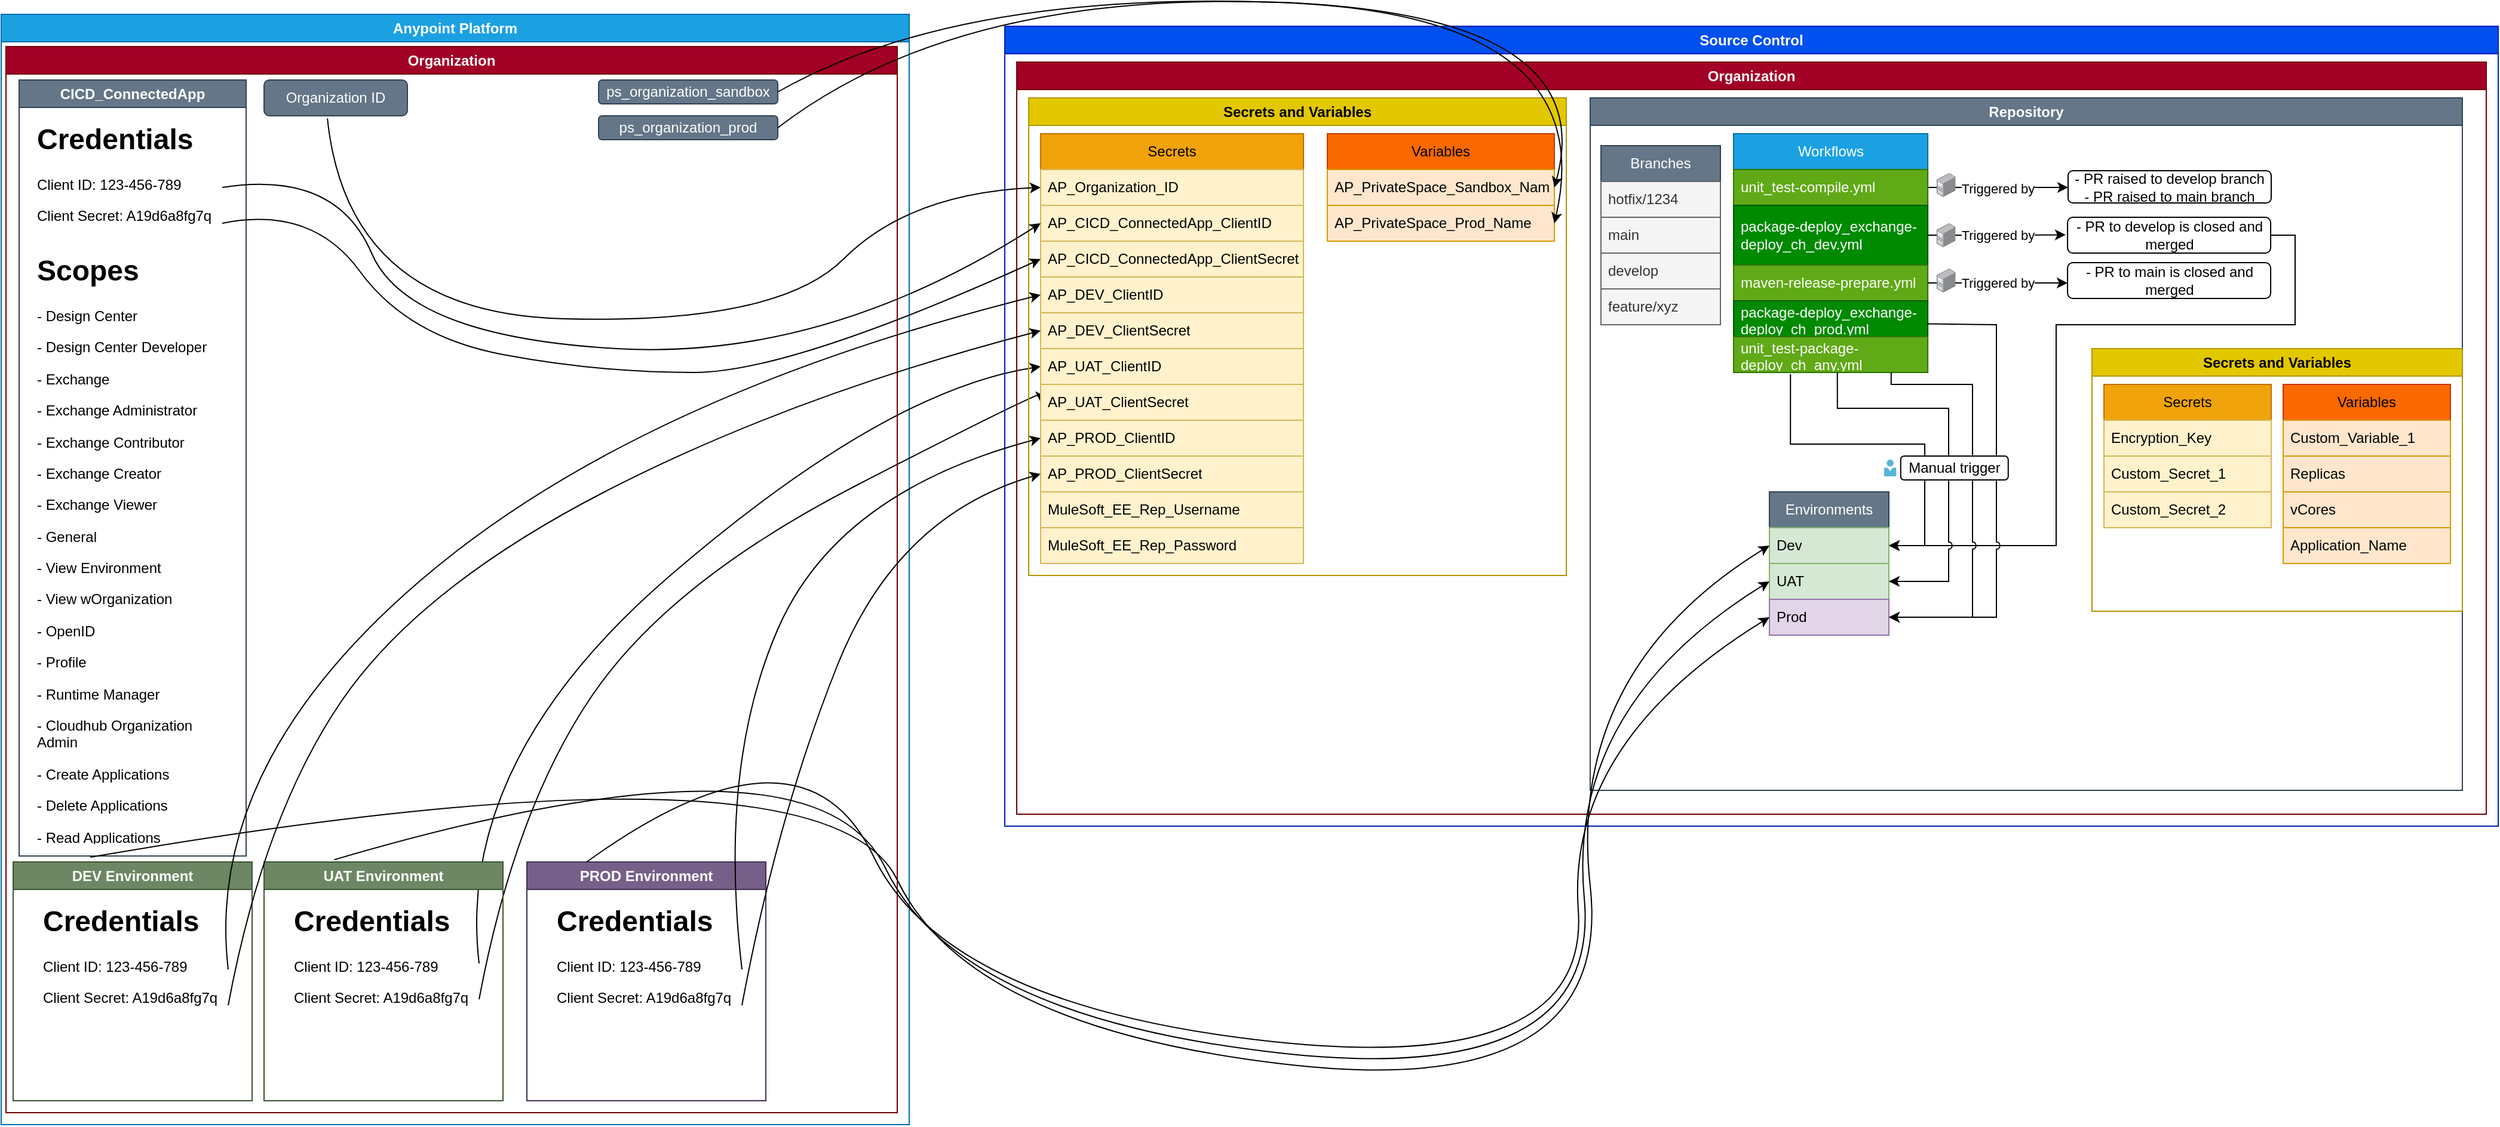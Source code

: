 <mxfile version="21.6.5" type="device" pages="3">
  <diagram name="v1" id="KcvaqceAmyFRrwMdn_xZ">
    <mxGraphModel dx="3229" dy="1369" grid="1" gridSize="10" guides="1" tooltips="1" connect="1" arrows="1" fold="1" page="1" pageScale="1" pageWidth="827" pageHeight="1169" math="0" shadow="0">
      <root>
        <mxCell id="0" />
        <mxCell id="1" parent="0" />
        <mxCell id="WlsqMzOY9wFAaWYgSssA-2" value="Anypoint Platform" style="swimlane;whiteSpace=wrap;html=1;fillColor=#1ba1e2;fontColor=#ffffff;strokeColor=#006EAF;" parent="1" vertex="1">
          <mxGeometry x="-800" y="20" width="760" height="930" as="geometry">
            <mxRectangle x="10" y="10" width="140" height="30" as="alternateBounds" />
          </mxGeometry>
        </mxCell>
        <mxCell id="WlsqMzOY9wFAaWYgSssA-113" value="" style="curved=1;endArrow=classic;html=1;rounded=0;exitX=1;exitY=0.5;exitDx=0;exitDy=0;entryX=0;entryY=0.5;entryDx=0;entryDy=0;" parent="WlsqMzOY9wFAaWYgSssA-2" target="WlsqMzOY9wFAaWYgSssA-33" edge="1">
          <mxGeometry width="50" height="50" relative="1" as="geometry">
            <mxPoint x="400" y="795" as="sourcePoint" />
            <mxPoint x="1070" y="240" as="targetPoint" />
            <Array as="points">
              <mxPoint x="380" y="625" />
              <mxPoint x="740" y="315" />
            </Array>
          </mxGeometry>
        </mxCell>
        <mxCell id="WlsqMzOY9wFAaWYgSssA-114" value="" style="curved=1;endArrow=classic;html=1;rounded=0;exitX=1;exitY=0.75;exitDx=0;exitDy=0;entryX=0;entryY=0.5;entryDx=0;entryDy=0;" parent="WlsqMzOY9wFAaWYgSssA-2" target="WlsqMzOY9wFAaWYgSssA-36" edge="1">
          <mxGeometry width="50" height="50" relative="1" as="geometry">
            <mxPoint x="400" y="825" as="sourcePoint" />
            <mxPoint x="1080" y="260" as="targetPoint" />
            <Array as="points">
              <mxPoint x="430" y="665" />
              <mxPoint x="560" y="475" />
              <mxPoint x="870" y="315" />
            </Array>
          </mxGeometry>
        </mxCell>
        <mxCell id="IO6hgtRXoiiU4K4g2s5N-65" value="Organization" style="swimlane;whiteSpace=wrap;html=1;fillColor=#a20025;fontColor=#ffffff;strokeColor=#6F0000;" vertex="1" parent="WlsqMzOY9wFAaWYgSssA-2">
          <mxGeometry x="4" y="27" width="746" height="893" as="geometry">
            <mxRectangle x="320" y="120" width="110" height="30" as="alternateBounds" />
          </mxGeometry>
        </mxCell>
        <mxCell id="WlsqMzOY9wFAaWYgSssA-3" value="CICD_ConnectedApp" style="swimlane;whiteSpace=wrap;html=1;fillColor=#647687;fontColor=#ffffff;strokeColor=#314354;" parent="IO6hgtRXoiiU4K4g2s5N-65" vertex="1">
          <mxGeometry x="11" y="28" width="190" height="650" as="geometry">
            <mxRectangle x="20" y="40" width="160" height="30" as="alternateBounds" />
          </mxGeometry>
        </mxCell>
        <mxCell id="WlsqMzOY9wFAaWYgSssA-20" value="&lt;h1&gt;Scopes&lt;/h1&gt;&lt;p&gt;- Design Center&lt;/p&gt;&lt;p&gt;- Design Center Developer&lt;/p&gt;&lt;p&gt;- Exchange&lt;/p&gt;&lt;p&gt;- Exchange Administrator&lt;/p&gt;&lt;p&gt;- Exchange Contributor&lt;/p&gt;&lt;p&gt;- Exchange Creator&lt;/p&gt;&lt;p&gt;- Exchange Viewer&lt;/p&gt;&lt;p&gt;- General&lt;/p&gt;&lt;p&gt;- View Environment&lt;/p&gt;&lt;p&gt;- View wOrganization&lt;/p&gt;&lt;p&gt;- OpenID&lt;/p&gt;&lt;p&gt;- Profile&lt;/p&gt;&lt;p&gt;- Runtime Manager&lt;/p&gt;&lt;p&gt;- Cloudhub Organization Admin&lt;/p&gt;&lt;p&gt;- Create Applications&lt;/p&gt;&lt;p&gt;- Delete Applications&lt;/p&gt;&lt;p&gt;- Read Applications&lt;/p&gt;" style="text;html=1;strokeColor=none;fillColor=none;spacing=5;spacingTop=-20;whiteSpace=wrap;overflow=hidden;rounded=0;" parent="WlsqMzOY9wFAaWYgSssA-3" vertex="1">
          <mxGeometry x="10" y="140" width="160" height="500" as="geometry" />
        </mxCell>
        <mxCell id="WlsqMzOY9wFAaWYgSssA-101" value="&lt;h1&gt;Credentials&lt;/h1&gt;&lt;p&gt;Client ID: 123-456-789&lt;/p&gt;&lt;p&gt;Client Secret: A19d6a8fg7q&lt;/p&gt;" style="text;html=1;strokeColor=none;fillColor=none;spacing=5;spacingTop=-20;whiteSpace=wrap;overflow=hidden;rounded=0;" parent="WlsqMzOY9wFAaWYgSssA-3" vertex="1">
          <mxGeometry x="10" y="30" width="160" height="120" as="geometry" />
        </mxCell>
        <mxCell id="WlsqMzOY9wFAaWYgSssA-21" value="Organization ID" style="rounded=1;whiteSpace=wrap;html=1;fillColor=#647687;fontColor=#ffffff;strokeColor=#314354;" parent="IO6hgtRXoiiU4K4g2s5N-65" vertex="1">
          <mxGeometry x="216" y="28" width="120" height="30" as="geometry" />
        </mxCell>
        <mxCell id="WlsqMzOY9wFAaWYgSssA-117" value="ps_organization_sandbox" style="rounded=1;whiteSpace=wrap;html=1;fillColor=#647687;fontColor=#ffffff;strokeColor=#314354;" parent="IO6hgtRXoiiU4K4g2s5N-65" vertex="1">
          <mxGeometry x="496" y="28" width="150" height="20" as="geometry" />
        </mxCell>
        <mxCell id="WlsqMzOY9wFAaWYgSssA-118" value="ps_organization_prod" style="rounded=1;whiteSpace=wrap;html=1;fillColor=#647687;fontColor=#ffffff;strokeColor=#314354;" parent="IO6hgtRXoiiU4K4g2s5N-65" vertex="1">
          <mxGeometry x="496" y="58" width="150" height="20" as="geometry" />
        </mxCell>
        <mxCell id="WlsqMzOY9wFAaWYgSssA-107" value="DEV Environment" style="swimlane;whiteSpace=wrap;html=1;fillColor=#6d8764;fontColor=#ffffff;strokeColor=#3A5431;" parent="IO6hgtRXoiiU4K4g2s5N-65" vertex="1">
          <mxGeometry x="6" y="683" width="200" height="200" as="geometry" />
        </mxCell>
        <mxCell id="WlsqMzOY9wFAaWYgSssA-108" value="&lt;h1&gt;Credentials&lt;/h1&gt;&lt;p&gt;Client ID: 123-456-789&lt;/p&gt;&lt;p&gt;Client Secret: A19d6a8fg7q&lt;/p&gt;" style="text;html=1;strokeColor=none;fillColor=none;spacing=5;spacingTop=-20;whiteSpace=wrap;overflow=hidden;rounded=0;" parent="WlsqMzOY9wFAaWYgSssA-107" vertex="1">
          <mxGeometry x="20" y="30" width="160" height="120" as="geometry" />
        </mxCell>
        <mxCell id="WlsqMzOY9wFAaWYgSssA-106" value="UAT Environment" style="swimlane;whiteSpace=wrap;html=1;fillColor=#6d8764;fontColor=#ffffff;strokeColor=#3A5431;" parent="IO6hgtRXoiiU4K4g2s5N-65" vertex="1">
          <mxGeometry x="216" y="683" width="200" height="200" as="geometry" />
        </mxCell>
        <mxCell id="WlsqMzOY9wFAaWYgSssA-109" value="&lt;h1&gt;Credentials&lt;/h1&gt;&lt;p&gt;Client ID: 123-456-789&lt;/p&gt;&lt;p&gt;Client Secret: A19d6a8fg7q&lt;/p&gt;" style="text;html=1;strokeColor=none;fillColor=none;spacing=5;spacingTop=-20;whiteSpace=wrap;overflow=hidden;rounded=0;" parent="WlsqMzOY9wFAaWYgSssA-106" vertex="1">
          <mxGeometry x="20" y="30" width="160" height="120" as="geometry" />
        </mxCell>
        <mxCell id="WlsqMzOY9wFAaWYgSssA-105" value="PROD Environment" style="swimlane;whiteSpace=wrap;html=1;fillColor=#76608a;fontColor=#ffffff;strokeColor=#432D57;" parent="IO6hgtRXoiiU4K4g2s5N-65" vertex="1">
          <mxGeometry x="436" y="683" width="200" height="200" as="geometry" />
        </mxCell>
        <mxCell id="WlsqMzOY9wFAaWYgSssA-110" value="&lt;h1&gt;Credentials&lt;/h1&gt;&lt;p&gt;Client ID: 123-456-789&lt;/p&gt;&lt;p&gt;Client Secret: A19d6a8fg7q&lt;/p&gt;" style="text;html=1;strokeColor=none;fillColor=none;spacing=5;spacingTop=-20;whiteSpace=wrap;overflow=hidden;rounded=0;" parent="WlsqMzOY9wFAaWYgSssA-105" vertex="1">
          <mxGeometry x="20" y="30" width="160" height="120" as="geometry" />
        </mxCell>
        <mxCell id="WlsqMzOY9wFAaWYgSssA-22" value="Source Control" style="swimlane;whiteSpace=wrap;html=1;fillColor=#0050ef;fontColor=#ffffff;strokeColor=#001DBC;" parent="1" vertex="1">
          <mxGeometry x="40" y="30" width="1250" height="670" as="geometry">
            <mxRectangle x="90" y="550" width="100" height="30" as="alternateBounds" />
          </mxGeometry>
        </mxCell>
        <mxCell id="WlsqMzOY9wFAaWYgSssA-26" value="Organization" style="swimlane;whiteSpace=wrap;html=1;fillColor=#a20025;fontColor=#ffffff;strokeColor=#6F0000;" parent="WlsqMzOY9wFAaWYgSssA-22" vertex="1">
          <mxGeometry x="10" y="30" width="1230" height="630" as="geometry">
            <mxRectangle x="320" y="120" width="110" height="30" as="alternateBounds" />
          </mxGeometry>
        </mxCell>
        <mxCell id="WlsqMzOY9wFAaWYgSssA-27" value="Secrets and Variables" style="swimlane;whiteSpace=wrap;html=1;fillColor=#e3c800;fontColor=#000000;strokeColor=#B09500;" parent="WlsqMzOY9wFAaWYgSssA-26" vertex="1">
          <mxGeometry x="10" y="30" width="450" height="400" as="geometry">
            <mxRectangle x="10" y="30" width="160" height="30" as="alternateBounds" />
          </mxGeometry>
        </mxCell>
        <mxCell id="WlsqMzOY9wFAaWYgSssA-28" value="Secrets" style="swimlane;fontStyle=0;childLayout=stackLayout;horizontal=1;startSize=30;horizontalStack=0;resizeParent=1;resizeParentMax=0;resizeLast=0;collapsible=1;marginBottom=0;whiteSpace=wrap;html=1;fillColor=#f0a30a;fontColor=#000000;strokeColor=#BD7000;" parent="WlsqMzOY9wFAaWYgSssA-27" vertex="1">
          <mxGeometry x="10" y="30" width="220" height="360" as="geometry">
            <mxRectangle x="10" y="30" width="80" height="30" as="alternateBounds" />
          </mxGeometry>
        </mxCell>
        <mxCell id="WlsqMzOY9wFAaWYgSssA-29" value="AP_Organization_ID" style="text;strokeColor=#d6b656;fillColor=#fff2cc;align=left;verticalAlign=middle;spacingLeft=4;spacingRight=4;overflow=hidden;points=[[0,0.5],[1,0.5]];portConstraint=eastwest;rotatable=0;whiteSpace=wrap;html=1;" parent="WlsqMzOY9wFAaWYgSssA-28" vertex="1">
          <mxGeometry y="30" width="220" height="30" as="geometry" />
        </mxCell>
        <mxCell id="WlsqMzOY9wFAaWYgSssA-30" value="AP_CICD_ConnectedApp_ClientID" style="text;fillColor=#fff2cc;align=left;verticalAlign=middle;spacingLeft=4;spacingRight=4;overflow=hidden;points=[[0,0.5],[1,0.5]];portConstraint=eastwest;rotatable=0;whiteSpace=wrap;html=1;strokeColor=#d6b656;" parent="WlsqMzOY9wFAaWYgSssA-28" vertex="1">
          <mxGeometry y="60" width="220" height="30" as="geometry" />
        </mxCell>
        <mxCell id="WlsqMzOY9wFAaWYgSssA-31" value="AP_CICD_ConnectedApp_ClientSecret" style="text;strokeColor=#d6b656;fillColor=#fff2cc;align=left;verticalAlign=middle;spacingLeft=4;spacingRight=4;overflow=hidden;points=[[0,0.5],[1,0.5]];portConstraint=eastwest;rotatable=0;whiteSpace=wrap;html=1;" parent="WlsqMzOY9wFAaWYgSssA-28" vertex="1">
          <mxGeometry y="90" width="220" height="30" as="geometry" />
        </mxCell>
        <mxCell id="WlsqMzOY9wFAaWYgSssA-32" value="AP_DEV_ClientID" style="text;strokeColor=#d6b656;fillColor=#fff2cc;align=left;verticalAlign=middle;spacingLeft=4;spacingRight=4;overflow=hidden;points=[[0,0.5],[1,0.5]];portConstraint=eastwest;rotatable=0;whiteSpace=wrap;html=1;" parent="WlsqMzOY9wFAaWYgSssA-28" vertex="1">
          <mxGeometry y="120" width="220" height="30" as="geometry" />
        </mxCell>
        <mxCell id="WlsqMzOY9wFAaWYgSssA-37" value="AP_DEV_ClientSecret" style="text;strokeColor=#d6b656;fillColor=#fff2cc;align=left;verticalAlign=middle;spacingLeft=4;spacingRight=4;overflow=hidden;points=[[0,0.5],[1,0.5]];portConstraint=eastwest;rotatable=0;whiteSpace=wrap;html=1;" parent="WlsqMzOY9wFAaWYgSssA-28" vertex="1">
          <mxGeometry y="150" width="220" height="30" as="geometry" />
        </mxCell>
        <mxCell id="WlsqMzOY9wFAaWYgSssA-33" value="AP_UAT_ClientID" style="text;strokeColor=#d6b656;fillColor=#fff2cc;align=left;verticalAlign=middle;spacingLeft=4;spacingRight=4;overflow=hidden;points=[[0,0.5],[1,0.5]];portConstraint=eastwest;rotatable=0;whiteSpace=wrap;html=1;" parent="WlsqMzOY9wFAaWYgSssA-28" vertex="1">
          <mxGeometry y="180" width="220" height="30" as="geometry" />
        </mxCell>
        <mxCell id="WlsqMzOY9wFAaWYgSssA-36" value="AP_UAT_ClientSecret" style="text;strokeColor=#d6b656;fillColor=#fff2cc;align=left;verticalAlign=middle;spacingLeft=4;spacingRight=4;overflow=hidden;points=[[0,0.5],[1,0.5]];portConstraint=eastwest;rotatable=0;whiteSpace=wrap;html=1;" parent="WlsqMzOY9wFAaWYgSssA-28" vertex="1">
          <mxGeometry y="210" width="220" height="30" as="geometry" />
        </mxCell>
        <mxCell id="WlsqMzOY9wFAaWYgSssA-34" value="AP_PROD_ClientID" style="text;strokeColor=#d6b656;fillColor=#fff2cc;align=left;verticalAlign=middle;spacingLeft=4;spacingRight=4;overflow=hidden;points=[[0,0.5],[1,0.5]];portConstraint=eastwest;rotatable=0;whiteSpace=wrap;html=1;" parent="WlsqMzOY9wFAaWYgSssA-28" vertex="1">
          <mxGeometry y="240" width="220" height="30" as="geometry" />
        </mxCell>
        <mxCell id="WlsqMzOY9wFAaWYgSssA-35" value="AP_PROD_ClientSecret" style="text;strokeColor=#d6b656;fillColor=#fff2cc;align=left;verticalAlign=middle;spacingLeft=4;spacingRight=4;overflow=hidden;points=[[0,0.5],[1,0.5]];portConstraint=eastwest;rotatable=0;whiteSpace=wrap;html=1;" parent="WlsqMzOY9wFAaWYgSssA-28" vertex="1">
          <mxGeometry y="270" width="220" height="30" as="geometry" />
        </mxCell>
        <mxCell id="f1pE22XIs8Pt3IvtdLca-1" value="MuleSoft_EE_Rep_Username" style="text;strokeColor=#d6b656;fillColor=#fff2cc;align=left;verticalAlign=middle;spacingLeft=4;spacingRight=4;overflow=hidden;points=[[0,0.5],[1,0.5]];portConstraint=eastwest;rotatable=0;whiteSpace=wrap;html=1;" parent="WlsqMzOY9wFAaWYgSssA-28" vertex="1">
          <mxGeometry y="300" width="220" height="30" as="geometry" />
        </mxCell>
        <mxCell id="f1pE22XIs8Pt3IvtdLca-2" value="MuleSoft_EE_Rep_Password" style="text;strokeColor=#d6b656;fillColor=#fff2cc;align=left;verticalAlign=middle;spacingLeft=4;spacingRight=4;overflow=hidden;points=[[0,0.5],[1,0.5]];portConstraint=eastwest;rotatable=0;whiteSpace=wrap;html=1;" parent="WlsqMzOY9wFAaWYgSssA-28" vertex="1">
          <mxGeometry y="330" width="220" height="30" as="geometry" />
        </mxCell>
        <mxCell id="WlsqMzOY9wFAaWYgSssA-52" value="Variables" style="swimlane;fontStyle=0;childLayout=stackLayout;horizontal=1;startSize=30;horizontalStack=0;resizeParent=1;resizeParentMax=0;resizeLast=0;collapsible=1;marginBottom=0;whiteSpace=wrap;html=1;fillColor=#fa6800;fontColor=#000000;strokeColor=#C73500;" parent="WlsqMzOY9wFAaWYgSssA-27" vertex="1">
          <mxGeometry x="250" y="30" width="190" height="90" as="geometry" />
        </mxCell>
        <mxCell id="WlsqMzOY9wFAaWYgSssA-53" value="AP_PrivateSpace_Sandbox_Name" style="text;strokeColor=#d79b00;fillColor=#ffe6cc;align=left;verticalAlign=middle;spacingLeft=4;spacingRight=4;overflow=hidden;points=[[0,0.5],[1,0.5]];portConstraint=eastwest;rotatable=0;whiteSpace=wrap;html=1;" parent="WlsqMzOY9wFAaWYgSssA-52" vertex="1">
          <mxGeometry y="30" width="190" height="30" as="geometry" />
        </mxCell>
        <mxCell id="WlsqMzOY9wFAaWYgSssA-54" value="AP_PrivateSpace_Prod_Name" style="text;strokeColor=#d79b00;fillColor=#ffe6cc;align=left;verticalAlign=middle;spacingLeft=4;spacingRight=4;overflow=hidden;points=[[0,0.5],[1,0.5]];portConstraint=eastwest;rotatable=0;whiteSpace=wrap;html=1;" parent="WlsqMzOY9wFAaWYgSssA-52" vertex="1">
          <mxGeometry y="60" width="190" height="30" as="geometry" />
        </mxCell>
        <mxCell id="WlsqMzOY9wFAaWYgSssA-39" value="Repository" style="swimlane;whiteSpace=wrap;html=1;fillColor=#647687;fontColor=#ffffff;strokeColor=#314354;" parent="WlsqMzOY9wFAaWYgSssA-26" vertex="1">
          <mxGeometry x="480" y="30" width="730" height="580" as="geometry">
            <mxRectangle x="480" y="30" width="150" height="30" as="alternateBounds" />
          </mxGeometry>
        </mxCell>
        <mxCell id="IO6hgtRXoiiU4K4g2s5N-36" style="edgeStyle=orthogonalEdgeStyle;rounded=0;orthogonalLoop=1;jettySize=auto;html=1;entryX=1;entryY=0.5;entryDx=0;entryDy=0;jumpStyle=arc;exitX=1;exitY=0.5;exitDx=0;exitDy=0;" edge="1" parent="WlsqMzOY9wFAaWYgSssA-39" source="IO6hgtRXoiiU4K4g2s5N-13" target="hSwmIFWzSkDaHYj3NJwP-2">
          <mxGeometry relative="1" as="geometry">
            <Array as="points">
              <mxPoint x="590" y="115" />
              <mxPoint x="590" y="190" />
              <mxPoint x="390" y="190" />
              <mxPoint x="390" y="375" />
            </Array>
          </mxGeometry>
        </mxCell>
        <mxCell id="hSwmIFWzSkDaHYj3NJwP-1" value="Environments" style="swimlane;fontStyle=0;childLayout=stackLayout;horizontal=1;startSize=30;horizontalStack=0;resizeParent=1;resizeParentMax=0;resizeLast=0;collapsible=1;marginBottom=0;whiteSpace=wrap;html=1;fillColor=#647687;fontColor=#ffffff;strokeColor=#314354;" parent="WlsqMzOY9wFAaWYgSssA-39" vertex="1">
          <mxGeometry x="150" y="330" width="100" height="120" as="geometry" />
        </mxCell>
        <mxCell id="hSwmIFWzSkDaHYj3NJwP-2" value="Dev" style="text;strokeColor=#82b366;fillColor=#d5e8d4;align=left;verticalAlign=middle;spacingLeft=4;spacingRight=4;overflow=hidden;points=[[0,0.5],[1,0.5]];portConstraint=eastwest;rotatable=0;whiteSpace=wrap;html=1;" parent="hSwmIFWzSkDaHYj3NJwP-1" vertex="1">
          <mxGeometry y="30" width="100" height="30" as="geometry" />
        </mxCell>
        <mxCell id="hSwmIFWzSkDaHYj3NJwP-3" value="UAT" style="text;strokeColor=#82b366;fillColor=#d5e8d4;align=left;verticalAlign=middle;spacingLeft=4;spacingRight=4;overflow=hidden;points=[[0,0.5],[1,0.5]];portConstraint=eastwest;rotatable=0;whiteSpace=wrap;html=1;" parent="hSwmIFWzSkDaHYj3NJwP-1" vertex="1">
          <mxGeometry y="60" width="100" height="30" as="geometry" />
        </mxCell>
        <mxCell id="hSwmIFWzSkDaHYj3NJwP-4" value="&lt;font&gt;Prod&lt;/font&gt;" style="text;strokeColor=#9673a6;fillColor=#e1d5e7;align=left;verticalAlign=middle;spacingLeft=4;spacingRight=4;overflow=hidden;points=[[0,0.5],[1,0.5]];portConstraint=eastwest;rotatable=0;whiteSpace=wrap;html=1;" parent="hSwmIFWzSkDaHYj3NJwP-1" vertex="1">
          <mxGeometry y="90" width="100" height="30" as="geometry" />
        </mxCell>
        <mxCell id="IO6hgtRXoiiU4K4g2s5N-4" value="" style="image;sketch=0;aspect=fixed;html=1;points=[];align=center;fontSize=12;image=img/lib/mscae/Person.svg;" vertex="1" parent="WlsqMzOY9wFAaWYgSssA-39">
          <mxGeometry x="245.89" y="303" width="10.36" height="14" as="geometry" />
        </mxCell>
        <mxCell id="IO6hgtRXoiiU4K4g2s5N-5" value="Workflows" style="swimlane;fontStyle=0;childLayout=stackLayout;horizontal=1;startSize=30;horizontalStack=0;resizeParent=1;resizeParentMax=0;resizeLast=0;collapsible=1;marginBottom=0;whiteSpace=wrap;html=1;fillColor=#1ba1e2;fontColor=#ffffff;strokeColor=#006EAF;" vertex="1" parent="WlsqMzOY9wFAaWYgSssA-39">
          <mxGeometry x="120" y="30" width="162.54" height="200" as="geometry" />
        </mxCell>
        <mxCell id="IO6hgtRXoiiU4K4g2s5N-6" value="Triggered by" style="edgeStyle=orthogonalEdgeStyle;rounded=0;orthogonalLoop=1;jettySize=auto;html=1;" edge="1" parent="IO6hgtRXoiiU4K4g2s5N-5" source="IO6hgtRXoiiU4K4g2s5N-7">
          <mxGeometry relative="1" as="geometry">
            <mxPoint x="280.0" y="45" as="targetPoint" />
          </mxGeometry>
        </mxCell>
        <mxCell id="IO6hgtRXoiiU4K4g2s5N-7" value="unit_test-compile.yml" style="text;strokeColor=#2D7600;fillColor=#60a917;align=left;verticalAlign=middle;spacingLeft=4;spacingRight=4;overflow=hidden;points=[[0,0.5],[1,0.5]];portConstraint=eastwest;rotatable=0;whiteSpace=wrap;html=1;fontColor=#ffffff;" vertex="1" parent="IO6hgtRXoiiU4K4g2s5N-5">
          <mxGeometry y="30" width="162.54" height="30" as="geometry" />
        </mxCell>
        <mxCell id="IO6hgtRXoiiU4K4g2s5N-8" value="package-deploy_exchange-deploy_ch_dev.yml" style="text;strokeColor=#005700;fillColor=#008a00;align=left;verticalAlign=middle;spacingLeft=4;spacingRight=4;overflow=hidden;points=[[0,0.5],[1,0.5]];portConstraint=eastwest;rotatable=0;whiteSpace=wrap;html=1;fontColor=#ffffff;" vertex="1" parent="IO6hgtRXoiiU4K4g2s5N-5">
          <mxGeometry y="60" width="162.54" height="50" as="geometry" />
        </mxCell>
        <mxCell id="IO6hgtRXoiiU4K4g2s5N-9" value="maven-release-prepare.yml" style="text;strokeColor=#2D7600;fillColor=#60a917;align=left;verticalAlign=middle;spacingLeft=4;spacingRight=4;overflow=hidden;points=[[0,0.5],[1,0.5]];portConstraint=eastwest;rotatable=0;whiteSpace=wrap;html=1;fontColor=#ffffff;" vertex="1" parent="IO6hgtRXoiiU4K4g2s5N-5">
          <mxGeometry y="110" width="162.54" height="30" as="geometry" />
        </mxCell>
        <mxCell id="IO6hgtRXoiiU4K4g2s5N-10" value="package-deploy_exchange-deploy_ch_prod.yml" style="text;strokeColor=#005700;fillColor=#008a00;align=left;verticalAlign=middle;spacingLeft=4;spacingRight=4;overflow=hidden;points=[[0,0.5],[1,0.5]];portConstraint=eastwest;rotatable=0;whiteSpace=wrap;html=1;fontColor=#ffffff;" vertex="1" parent="IO6hgtRXoiiU4K4g2s5N-5">
          <mxGeometry y="140" width="162.54" height="30" as="geometry" />
        </mxCell>
        <mxCell id="IO6hgtRXoiiU4K4g2s5N-11" value="unit_test-package-deploy_ch_any.yml" style="text;strokeColor=#2D7600;fillColor=#60a917;align=left;verticalAlign=middle;spacingLeft=4;spacingRight=4;overflow=hidden;points=[[0,0.5],[1,0.5]];portConstraint=eastwest;rotatable=0;whiteSpace=wrap;html=1;fontColor=#ffffff;" vertex="1" parent="IO6hgtRXoiiU4K4g2s5N-5">
          <mxGeometry y="170" width="162.54" height="30" as="geometry" />
        </mxCell>
        <mxCell id="IO6hgtRXoiiU4K4g2s5N-12" value="- PR raised to develop branch&lt;br&gt;- PR raised to main branch" style="rounded=1;whiteSpace=wrap;html=1;" vertex="1" parent="WlsqMzOY9wFAaWYgSssA-39">
          <mxGeometry x="400" y="61" width="170" height="27" as="geometry" />
        </mxCell>
        <mxCell id="IO6hgtRXoiiU4K4g2s5N-13" value="- PR to develop is closed and merged" style="rounded=1;whiteSpace=wrap;html=1;" vertex="1" parent="WlsqMzOY9wFAaWYgSssA-39">
          <mxGeometry x="399.54" y="100" width="170" height="30" as="geometry" />
        </mxCell>
        <mxCell id="IO6hgtRXoiiU4K4g2s5N-15" value="" style="image;points=[];aspect=fixed;html=1;align=center;shadow=0;dashed=0;image=img/lib/allied_telesis/computer_and_terminals/Server_Desktop.svg;" vertex="1" parent="WlsqMzOY9wFAaWYgSssA-39">
          <mxGeometry x="290" y="63" width="15.78" height="20" as="geometry" />
        </mxCell>
        <mxCell id="IO6hgtRXoiiU4K4g2s5N-21" value="Triggered by" style="edgeStyle=orthogonalEdgeStyle;rounded=0;orthogonalLoop=1;jettySize=auto;html=1;" edge="1" parent="WlsqMzOY9wFAaWYgSssA-39">
          <mxGeometry relative="1" as="geometry">
            <mxPoint x="399.54" y="155" as="targetPoint" />
            <mxPoint x="282.54" y="155" as="sourcePoint" />
          </mxGeometry>
        </mxCell>
        <mxCell id="IO6hgtRXoiiU4K4g2s5N-22" value="- PR to main is closed and merged" style="rounded=1;whiteSpace=wrap;html=1;" vertex="1" parent="WlsqMzOY9wFAaWYgSssA-39">
          <mxGeometry x="399.54" y="138" width="170" height="30" as="geometry" />
        </mxCell>
        <mxCell id="IO6hgtRXoiiU4K4g2s5N-23" value="" style="image;points=[];aspect=fixed;html=1;align=center;shadow=0;dashed=0;image=img/lib/allied_telesis/computer_and_terminals/Server_Desktop.svg;" vertex="1" parent="WlsqMzOY9wFAaWYgSssA-39">
          <mxGeometry x="290" y="143" width="15.78" height="20" as="geometry" />
        </mxCell>
        <mxCell id="IO6hgtRXoiiU4K4g2s5N-24" value="Triggered by" style="edgeStyle=orthogonalEdgeStyle;rounded=0;orthogonalLoop=1;jettySize=auto;html=1;entryX=-0.009;entryY=0.49;entryDx=0;entryDy=0;entryPerimeter=0;" edge="1" parent="WlsqMzOY9wFAaWYgSssA-39" source="IO6hgtRXoiiU4K4g2s5N-8" target="IO6hgtRXoiiU4K4g2s5N-13">
          <mxGeometry relative="1" as="geometry">
            <mxPoint x="370" y="115" as="targetPoint" />
          </mxGeometry>
        </mxCell>
        <mxCell id="IO6hgtRXoiiU4K4g2s5N-25" value="" style="image;points=[];aspect=fixed;html=1;align=center;shadow=0;dashed=0;image=img/lib/allied_telesis/computer_and_terminals/Server_Desktop.svg;" vertex="1" parent="WlsqMzOY9wFAaWYgSssA-39">
          <mxGeometry x="290" y="105" width="15.78" height="20" as="geometry" />
        </mxCell>
        <mxCell id="IO6hgtRXoiiU4K4g2s5N-30" style="edgeStyle=orthogonalEdgeStyle;rounded=0;orthogonalLoop=1;jettySize=auto;html=1;entryX=1;entryY=0.5;entryDx=0;entryDy=0;exitX=0.213;exitY=0.975;exitDx=0;exitDy=0;exitPerimeter=0;jumpStyle=arc;" edge="1" parent="WlsqMzOY9wFAaWYgSssA-39" target="hSwmIFWzSkDaHYj3NJwP-3">
          <mxGeometry relative="1" as="geometry">
            <mxPoint x="206.85" y="276" as="targetPoint" />
            <mxPoint x="206.85" y="230" as="sourcePoint" />
            <Array as="points">
              <mxPoint x="207" y="260" />
              <mxPoint x="300" y="260" />
              <mxPoint x="300" y="405" />
            </Array>
          </mxGeometry>
        </mxCell>
        <mxCell id="IO6hgtRXoiiU4K4g2s5N-31" style="edgeStyle=orthogonalEdgeStyle;rounded=0;orthogonalLoop=1;jettySize=auto;html=1;entryX=1;entryY=0.5;entryDx=0;entryDy=0;exitX=0.213;exitY=0.975;exitDx=0;exitDy=0;exitPerimeter=0;jumpStyle=arc;" edge="1" parent="WlsqMzOY9wFAaWYgSssA-39" target="hSwmIFWzSkDaHYj3NJwP-4">
          <mxGeometry relative="1" as="geometry">
            <mxPoint x="251.91" y="276" as="targetPoint" />
            <mxPoint x="251.91" y="230" as="sourcePoint" />
            <Array as="points">
              <mxPoint x="252" y="240" />
              <mxPoint x="320" y="240" />
              <mxPoint x="320" y="435" />
            </Array>
          </mxGeometry>
        </mxCell>
        <mxCell id="IO6hgtRXoiiU4K4g2s5N-34" style="edgeStyle=orthogonalEdgeStyle;rounded=0;orthogonalLoop=1;jettySize=auto;html=1;entryX=1;entryY=0.5;entryDx=0;entryDy=0;exitX=0.997;exitY=0.64;exitDx=0;exitDy=0;exitPerimeter=0;jumpStyle=arc;" edge="1" parent="WlsqMzOY9wFAaWYgSssA-39" source="IO6hgtRXoiiU4K4g2s5N-10" target="hSwmIFWzSkDaHYj3NJwP-4">
          <mxGeometry relative="1" as="geometry">
            <mxPoint x="126" y="550" as="targetPoint" />
            <mxPoint x="261.91" y="240" as="sourcePoint" />
            <Array as="points">
              <mxPoint x="290" y="189" />
              <mxPoint x="340" y="190" />
              <mxPoint x="340" y="435" />
            </Array>
          </mxGeometry>
        </mxCell>
        <mxCell id="IO6hgtRXoiiU4K4g2s5N-26" style="edgeStyle=orthogonalEdgeStyle;rounded=0;orthogonalLoop=1;jettySize=auto;html=1;entryX=1;entryY=0.5;entryDx=0;entryDy=0;exitX=0.293;exitY=1.044;exitDx=0;exitDy=0;exitPerimeter=0;jumpStyle=none;" edge="1" parent="WlsqMzOY9wFAaWYgSssA-39" source="IO6hgtRXoiiU4K4g2s5N-11" target="hSwmIFWzSkDaHYj3NJwP-2">
          <mxGeometry relative="1" as="geometry">
            <mxPoint x="320" y="213" as="targetPoint" />
            <Array as="points">
              <mxPoint x="168" y="290" />
              <mxPoint x="280" y="290" />
              <mxPoint x="280" y="375" />
            </Array>
          </mxGeometry>
        </mxCell>
        <mxCell id="5-OAXvshyF9yfbuMHgJZ-1" value="Branches" style="swimlane;fontStyle=0;childLayout=stackLayout;horizontal=1;startSize=30;horizontalStack=0;resizeParent=1;resizeParentMax=0;resizeLast=0;collapsible=1;marginBottom=0;whiteSpace=wrap;html=1;fillColor=#647687;fontColor=#ffffff;strokeColor=#314354;" parent="WlsqMzOY9wFAaWYgSssA-39" vertex="1">
          <mxGeometry x="9" y="40" width="100" height="150" as="geometry" />
        </mxCell>
        <mxCell id="5-OAXvshyF9yfbuMHgJZ-2" value="hotfix/1234" style="text;strokeColor=#666666;fillColor=#f5f5f5;align=left;verticalAlign=middle;spacingLeft=4;spacingRight=4;overflow=hidden;points=[[0,0.5],[1,0.5]];portConstraint=eastwest;rotatable=0;whiteSpace=wrap;html=1;fontColor=#333333;" parent="5-OAXvshyF9yfbuMHgJZ-1" vertex="1">
          <mxGeometry y="30" width="100" height="30" as="geometry" />
        </mxCell>
        <mxCell id="5-OAXvshyF9yfbuMHgJZ-3" value="main" style="text;strokeColor=#666666;fillColor=#f5f5f5;align=left;verticalAlign=middle;spacingLeft=4;spacingRight=4;overflow=hidden;points=[[0,0.5],[1,0.5]];portConstraint=eastwest;rotatable=0;whiteSpace=wrap;html=1;fontColor=#333333;" parent="5-OAXvshyF9yfbuMHgJZ-1" vertex="1">
          <mxGeometry y="60" width="100" height="30" as="geometry" />
        </mxCell>
        <mxCell id="5-OAXvshyF9yfbuMHgJZ-4" value="&lt;font&gt;develop&lt;/font&gt;" style="text;strokeColor=#666666;fillColor=#f5f5f5;align=left;verticalAlign=middle;spacingLeft=4;spacingRight=4;overflow=hidden;points=[[0,0.5],[1,0.5]];portConstraint=eastwest;rotatable=0;whiteSpace=wrap;html=1;fontColor=#333333;" parent="5-OAXvshyF9yfbuMHgJZ-1" vertex="1">
          <mxGeometry y="90" width="100" height="30" as="geometry" />
        </mxCell>
        <mxCell id="5-OAXvshyF9yfbuMHgJZ-5" value="feature/xyz" style="text;strokeColor=#666666;fillColor=#f5f5f5;align=left;verticalAlign=middle;spacingLeft=4;spacingRight=4;overflow=hidden;points=[[0,0.5],[1,0.5]];portConstraint=eastwest;rotatable=0;whiteSpace=wrap;html=1;fontColor=#333333;" parent="5-OAXvshyF9yfbuMHgJZ-1" vertex="1">
          <mxGeometry y="120" width="100" height="30" as="geometry" />
        </mxCell>
        <mxCell id="IO6hgtRXoiiU4K4g2s5N-33" value="Manual trigger" style="rounded=1;whiteSpace=wrap;html=1;" vertex="1" parent="WlsqMzOY9wFAaWYgSssA-39">
          <mxGeometry x="259.89" y="300" width="90" height="20" as="geometry" />
        </mxCell>
        <mxCell id="WlsqMzOY9wFAaWYgSssA-40" value="Secrets and Variables" style="swimlane;whiteSpace=wrap;html=1;fillColor=#e3c800;fontColor=#000000;strokeColor=#B09500;" parent="WlsqMzOY9wFAaWYgSssA-39" vertex="1">
          <mxGeometry x="420" y="210" width="310" height="220" as="geometry">
            <mxRectangle x="150" y="310" width="160" height="30" as="alternateBounds" />
          </mxGeometry>
        </mxCell>
        <mxCell id="WlsqMzOY9wFAaWYgSssA-47" value="Secrets" style="swimlane;fontStyle=0;childLayout=stackLayout;horizontal=1;startSize=30;horizontalStack=0;resizeParent=1;resizeParentMax=0;resizeLast=0;collapsible=1;marginBottom=0;whiteSpace=wrap;html=1;fillColor=#f0a30a;fontColor=#000000;strokeColor=#BD7000;" parent="WlsqMzOY9wFAaWYgSssA-40" vertex="1">
          <mxGeometry x="10" y="30" width="140" height="120" as="geometry" />
        </mxCell>
        <mxCell id="WlsqMzOY9wFAaWYgSssA-48" value="Encryption_Key" style="text;strokeColor=#d6b656;fillColor=#fff2cc;align=left;verticalAlign=middle;spacingLeft=4;spacingRight=4;overflow=hidden;points=[[0,0.5],[1,0.5]];portConstraint=eastwest;rotatable=0;whiteSpace=wrap;html=1;" parent="WlsqMzOY9wFAaWYgSssA-47" vertex="1">
          <mxGeometry y="30" width="140" height="30" as="geometry" />
        </mxCell>
        <mxCell id="WlsqMzOY9wFAaWYgSssA-90" value="Custom_Secret_1" style="text;strokeColor=#d6b656;fillColor=#fff2cc;align=left;verticalAlign=middle;spacingLeft=4;spacingRight=4;overflow=hidden;points=[[0,0.5],[1,0.5]];portConstraint=eastwest;rotatable=0;whiteSpace=wrap;html=1;" parent="WlsqMzOY9wFAaWYgSssA-47" vertex="1">
          <mxGeometry y="60" width="140" height="30" as="geometry" />
        </mxCell>
        <mxCell id="WlsqMzOY9wFAaWYgSssA-91" value="&lt;font&gt;Custom_Secret_2&lt;/font&gt;" style="text;strokeColor=#d6b656;fillColor=#fff2cc;align=left;verticalAlign=middle;spacingLeft=4;spacingRight=4;overflow=hidden;points=[[0,0.5],[1,0.5]];portConstraint=eastwest;rotatable=0;whiteSpace=wrap;html=1;fontColor=default;" parent="WlsqMzOY9wFAaWYgSssA-47" vertex="1">
          <mxGeometry y="90" width="140" height="30" as="geometry" />
        </mxCell>
        <mxCell id="WlsqMzOY9wFAaWYgSssA-56" value="Variables" style="swimlane;fontStyle=0;childLayout=stackLayout;horizontal=1;startSize=30;horizontalStack=0;resizeParent=1;resizeParentMax=0;resizeLast=0;collapsible=1;marginBottom=0;whiteSpace=wrap;html=1;fillColor=#fa6800;fontColor=#000000;strokeColor=#C73500;" parent="WlsqMzOY9wFAaWYgSssA-40" vertex="1">
          <mxGeometry x="160" y="30" width="140" height="150" as="geometry" />
        </mxCell>
        <mxCell id="hSwmIFWzSkDaHYj3NJwP-5" value="Custom_Variable_1" style="text;strokeColor=#d79b00;fillColor=#ffe6cc;align=left;verticalAlign=middle;spacingLeft=4;spacingRight=4;overflow=hidden;points=[[0,0.5],[1,0.5]];portConstraint=eastwest;rotatable=0;whiteSpace=wrap;html=1;" parent="WlsqMzOY9wFAaWYgSssA-56" vertex="1">
          <mxGeometry y="30" width="140" height="30" as="geometry" />
        </mxCell>
        <mxCell id="WlsqMzOY9wFAaWYgSssA-58" value="Replicas" style="text;strokeColor=#d79b00;fillColor=#ffe6cc;align=left;verticalAlign=middle;spacingLeft=4;spacingRight=4;overflow=hidden;points=[[0,0.5],[1,0.5]];portConstraint=eastwest;rotatable=0;whiteSpace=wrap;html=1;" parent="WlsqMzOY9wFAaWYgSssA-56" vertex="1">
          <mxGeometry y="60" width="140" height="30" as="geometry" />
        </mxCell>
        <mxCell id="WlsqMzOY9wFAaWYgSssA-59" value="&lt;font&gt;vCores&lt;/font&gt;" style="text;strokeColor=#d79b00;fillColor=#ffe6cc;align=left;verticalAlign=middle;spacingLeft=4;spacingRight=4;overflow=hidden;points=[[0,0.5],[1,0.5]];portConstraint=eastwest;rotatable=0;whiteSpace=wrap;html=1;fontColor=default;" parent="WlsqMzOY9wFAaWYgSssA-56" vertex="1">
          <mxGeometry y="90" width="140" height="30" as="geometry" />
        </mxCell>
        <mxCell id="WlsqMzOY9wFAaWYgSssA-57" value="Application_Name" style="text;strokeColor=#d79b00;fillColor=#ffe6cc;align=left;verticalAlign=middle;spacingLeft=4;spacingRight=4;overflow=hidden;points=[[0,0.5],[1,0.5]];portConstraint=eastwest;rotatable=0;whiteSpace=wrap;html=1;" parent="WlsqMzOY9wFAaWYgSssA-56" vertex="1">
          <mxGeometry y="120" width="140" height="30" as="geometry" />
        </mxCell>
        <mxCell id="WlsqMzOY9wFAaWYgSssA-100" value="" style="curved=1;endArrow=classic;html=1;rounded=0;exitX=0.442;exitY=1.075;exitDx=0;exitDy=0;entryX=0;entryY=0.5;entryDx=0;entryDy=0;exitPerimeter=0;" parent="1" source="WlsqMzOY9wFAaWYgSssA-21" target="WlsqMzOY9wFAaWYgSssA-29" edge="1">
          <mxGeometry width="50" height="50" relative="1" as="geometry">
            <mxPoint x="-30" y="450" as="sourcePoint" />
            <mxPoint x="20" y="400" as="targetPoint" />
            <Array as="points">
              <mxPoint x="-510" y="270" />
              <mxPoint x="-150" y="280" />
              <mxPoint x="-40" y="170" />
            </Array>
          </mxGeometry>
        </mxCell>
        <mxCell id="WlsqMzOY9wFAaWYgSssA-103" value="" style="curved=1;endArrow=classic;html=1;rounded=0;exitX=1;exitY=0.5;exitDx=0;exitDy=0;entryX=0;entryY=0.5;entryDx=0;entryDy=0;" parent="1" source="WlsqMzOY9wFAaWYgSssA-101" target="WlsqMzOY9wFAaWYgSssA-30" edge="1">
          <mxGeometry width="50" height="50" relative="1" as="geometry">
            <mxPoint x="-30" y="450" as="sourcePoint" />
            <mxPoint x="20" y="400" as="targetPoint" />
            <Array as="points">
              <mxPoint x="-520" y="150" />
              <mxPoint x="-460" y="290" />
              <mxPoint x="-110" y="310" />
            </Array>
          </mxGeometry>
        </mxCell>
        <mxCell id="WlsqMzOY9wFAaWYgSssA-104" value="" style="curved=1;endArrow=classic;html=1;rounded=0;exitX=1;exitY=0.75;exitDx=0;exitDy=0;entryX=0;entryY=0.5;entryDx=0;entryDy=0;" parent="1" source="WlsqMzOY9wFAaWYgSssA-101" target="WlsqMzOY9wFAaWYgSssA-31" edge="1">
          <mxGeometry width="50" height="50" relative="1" as="geometry">
            <mxPoint x="-30" y="450" as="sourcePoint" />
            <mxPoint x="20" y="400" as="targetPoint" />
            <Array as="points">
              <mxPoint x="-540" y="180" />
              <mxPoint x="-460" y="290" />
              <mxPoint x="-300" y="320" />
              <mxPoint x="-140" y="320" />
            </Array>
          </mxGeometry>
        </mxCell>
        <mxCell id="WlsqMzOY9wFAaWYgSssA-111" value="" style="curved=1;endArrow=classic;html=1;rounded=0;exitX=1;exitY=0.5;exitDx=0;exitDy=0;entryX=0;entryY=0.5;entryDx=0;entryDy=0;" parent="1" source="WlsqMzOY9wFAaWYgSssA-108" target="WlsqMzOY9wFAaWYgSssA-32" edge="1">
          <mxGeometry width="50" height="50" relative="1" as="geometry">
            <mxPoint x="-30" y="450" as="sourcePoint" />
            <mxPoint x="20" y="400" as="targetPoint" />
            <Array as="points">
              <mxPoint x="-630" y="650" />
              <mxPoint x="-270" y="340" />
            </Array>
          </mxGeometry>
        </mxCell>
        <mxCell id="WlsqMzOY9wFAaWYgSssA-112" value="" style="curved=1;endArrow=classic;html=1;rounded=0;exitX=1;exitY=0.75;exitDx=0;exitDy=0;entryX=0;entryY=0.5;entryDx=0;entryDy=0;" parent="1" source="WlsqMzOY9wFAaWYgSssA-108" target="WlsqMzOY9wFAaWYgSssA-37" edge="1">
          <mxGeometry width="50" height="50" relative="1" as="geometry">
            <mxPoint x="-30" y="450" as="sourcePoint" />
            <mxPoint x="20" y="400" as="targetPoint" />
            <Array as="points">
              <mxPoint x="-580" y="690" />
              <mxPoint x="-450" y="500" />
              <mxPoint x="-140" y="340" />
            </Array>
          </mxGeometry>
        </mxCell>
        <mxCell id="WlsqMzOY9wFAaWYgSssA-115" value="" style="curved=1;endArrow=classic;html=1;rounded=0;exitX=1;exitY=0.5;exitDx=0;exitDy=0;entryX=0;entryY=0.5;entryDx=0;entryDy=0;" parent="1" target="WlsqMzOY9wFAaWYgSssA-34" edge="1">
          <mxGeometry width="50" height="50" relative="1" as="geometry">
            <mxPoint x="-180" y="820" as="sourcePoint" />
            <mxPoint x="290" y="320" as="targetPoint" />
            <Array as="points">
              <mxPoint x="-200" y="650" />
              <mxPoint x="-100" y="420" />
            </Array>
          </mxGeometry>
        </mxCell>
        <mxCell id="WlsqMzOY9wFAaWYgSssA-116" value="" style="curved=1;endArrow=classic;html=1;rounded=0;exitX=1;exitY=0.75;exitDx=0;exitDy=0;entryX=0;entryY=0.5;entryDx=0;entryDy=0;" parent="1" target="WlsqMzOY9wFAaWYgSssA-35" edge="1">
          <mxGeometry width="50" height="50" relative="1" as="geometry">
            <mxPoint x="-180" y="850" as="sourcePoint" />
            <mxPoint x="290" y="350" as="targetPoint" />
            <Array as="points">
              <mxPoint x="-150" y="690" />
              <mxPoint x="-50" y="440" />
            </Array>
          </mxGeometry>
        </mxCell>
        <mxCell id="WlsqMzOY9wFAaWYgSssA-119" value="" style="curved=1;endArrow=classic;html=1;rounded=0;exitX=1;exitY=0.5;exitDx=0;exitDy=0;entryX=1;entryY=0.5;entryDx=0;entryDy=0;" parent="1" source="WlsqMzOY9wFAaWYgSssA-117" target="WlsqMzOY9wFAaWYgSssA-53" edge="1">
          <mxGeometry width="50" height="50" relative="1" as="geometry">
            <mxPoint x="50" y="540" as="sourcePoint" />
            <mxPoint x="100" y="490" as="targetPoint" />
            <Array as="points">
              <mxPoint />
              <mxPoint x="540" y="20" />
            </Array>
          </mxGeometry>
        </mxCell>
        <mxCell id="WlsqMzOY9wFAaWYgSssA-120" value="" style="curved=1;endArrow=classic;html=1;rounded=0;exitX=1;exitY=0.5;exitDx=0;exitDy=0;entryX=1;entryY=0.5;entryDx=0;entryDy=0;" parent="1" source="WlsqMzOY9wFAaWYgSssA-118" target="WlsqMzOY9wFAaWYgSssA-54" edge="1">
          <mxGeometry width="50" height="50" relative="1" as="geometry">
            <mxPoint x="-150" y="70" as="sourcePoint" />
            <mxPoint x="420" y="165" as="targetPoint" />
            <Array as="points">
              <mxPoint />
              <mxPoint x="540" y="20" />
            </Array>
          </mxGeometry>
        </mxCell>
        <mxCell id="hSwmIFWzSkDaHYj3NJwP-6" value="" style="curved=1;endArrow=classic;html=1;rounded=0;exitX=0.25;exitY=0;exitDx=0;exitDy=0;entryX=0;entryY=0.5;entryDx=0;entryDy=0;" parent="1" source="WlsqMzOY9wFAaWYgSssA-105" target="hSwmIFWzSkDaHYj3NJwP-4" edge="1">
          <mxGeometry width="50" height="50" relative="1" as="geometry">
            <mxPoint x="-170" y="830" as="sourcePoint" />
            <mxPoint x="80" y="385" as="targetPoint" />
            <Array as="points">
              <mxPoint x="-130" y="600" />
              <mxPoint x="-10" y="850" />
              <mxPoint x="530" y="910" />
              <mxPoint x="510" y="630" />
            </Array>
          </mxGeometry>
        </mxCell>
        <mxCell id="hSwmIFWzSkDaHYj3NJwP-7" value="" style="curved=1;endArrow=classic;html=1;rounded=0;exitX=0.293;exitY=-0.009;exitDx=0;exitDy=0;entryX=0;entryY=0.5;entryDx=0;entryDy=0;exitPerimeter=0;" parent="1" source="WlsqMzOY9wFAaWYgSssA-106" target="hSwmIFWzSkDaHYj3NJwP-3" edge="1">
          <mxGeometry width="50" height="50" relative="1" as="geometry">
            <mxPoint x="-300" y="740" as="sourcePoint" />
            <mxPoint x="560" y="640" as="targetPoint" />
            <Array as="points">
              <mxPoint x="-120" y="610" />
              <mxPoint y="860" />
              <mxPoint x="540" y="920" />
              <mxPoint x="510" y="600" />
            </Array>
          </mxGeometry>
        </mxCell>
        <mxCell id="hSwmIFWzSkDaHYj3NJwP-8" value="" style="curved=1;endArrow=classic;html=1;rounded=0;exitX=0.323;exitY=-0.02;exitDx=0;exitDy=0;entryX=0;entryY=0.5;entryDx=0;entryDy=0;exitPerimeter=0;" parent="1" source="WlsqMzOY9wFAaWYgSssA-107" target="hSwmIFWzSkDaHYj3NJwP-2" edge="1">
          <mxGeometry width="50" height="50" relative="1" as="geometry">
            <mxPoint x="-511" y="738" as="sourcePoint" />
            <mxPoint x="560" y="610" as="targetPoint" />
            <Array as="points">
              <mxPoint x="-110" y="620" />
              <mxPoint x="10" y="870" />
              <mxPoint x="550" y="930" />
              <mxPoint x="510" y="570" />
            </Array>
          </mxGeometry>
        </mxCell>
      </root>
    </mxGraphModel>
  </diagram>
  <diagram name="v2" id="2Os3CwzGABk3YeA4oq8w">
    <mxGraphModel dx="2869" dy="1164" grid="1" gridSize="10" guides="1" tooltips="1" connect="1" arrows="1" fold="1" page="1" pageScale="1" pageWidth="827" pageHeight="1169" math="0" shadow="0">
      <root>
        <mxCell id="6xJFzuWz6Fmpa9PEa_Mx-0" />
        <mxCell id="6xJFzuWz6Fmpa9PEa_Mx-1" parent="6xJFzuWz6Fmpa9PEa_Mx-0" />
        <mxCell id="6xJFzuWz6Fmpa9PEa_Mx-2" value="Anypoint Platform" style="swimlane;whiteSpace=wrap;html=1;" parent="6xJFzuWz6Fmpa9PEa_Mx-1" vertex="1">
          <mxGeometry x="-800" y="20" width="760" height="930" as="geometry">
            <mxRectangle x="10" y="10" width="140" height="30" as="alternateBounds" />
          </mxGeometry>
        </mxCell>
        <mxCell id="6xJFzuWz6Fmpa9PEa_Mx-3" value="CICD_ConnectedApp" style="swimlane;whiteSpace=wrap;html=1;" parent="6xJFzuWz6Fmpa9PEa_Mx-2" vertex="1">
          <mxGeometry x="20" y="40" width="190" height="650" as="geometry">
            <mxRectangle x="20" y="40" width="160" height="30" as="alternateBounds" />
          </mxGeometry>
        </mxCell>
        <mxCell id="6xJFzuWz6Fmpa9PEa_Mx-4" value="&lt;h1&gt;Scopes&lt;/h1&gt;&lt;p&gt;- Design Center&lt;/p&gt;&lt;p&gt;- Design Center Developer&lt;/p&gt;&lt;p&gt;- Exchange&lt;/p&gt;&lt;p&gt;- Exchange Administrator&lt;/p&gt;&lt;p&gt;- Exchange Contributor&lt;/p&gt;&lt;p&gt;- Exchange Creator&lt;/p&gt;&lt;p&gt;- Exchange Viewer&lt;/p&gt;&lt;p&gt;- General&lt;/p&gt;&lt;p&gt;- View Environment&lt;/p&gt;&lt;p&gt;- View wOrganization&lt;/p&gt;&lt;p&gt;- OpenID&lt;/p&gt;&lt;p&gt;- Profile&lt;/p&gt;&lt;p&gt;- Runtime Manager&lt;/p&gt;&lt;p&gt;- Cloudhub Organization Admin&lt;/p&gt;&lt;p&gt;- Create Applications&lt;/p&gt;&lt;p&gt;- Delete Applications&lt;/p&gt;&lt;p&gt;- Read Applications&lt;/p&gt;" style="text;html=1;strokeColor=none;fillColor=none;spacing=5;spacingTop=-20;whiteSpace=wrap;overflow=hidden;rounded=0;" parent="6xJFzuWz6Fmpa9PEa_Mx-3" vertex="1">
          <mxGeometry x="10" y="140" width="160" height="500" as="geometry" />
        </mxCell>
        <mxCell id="6xJFzuWz6Fmpa9PEa_Mx-5" value="&lt;h1&gt;Credentials&lt;/h1&gt;&lt;p&gt;Client ID: 123-456-789&lt;/p&gt;&lt;p&gt;Client Secret: A19d6a8fg7q&lt;/p&gt;" style="text;html=1;strokeColor=none;fillColor=none;spacing=5;spacingTop=-20;whiteSpace=wrap;overflow=hidden;rounded=0;" parent="6xJFzuWz6Fmpa9PEa_Mx-3" vertex="1">
          <mxGeometry x="10" y="30" width="160" height="120" as="geometry" />
        </mxCell>
        <mxCell id="6xJFzuWz6Fmpa9PEa_Mx-6" value="Organization ID" style="rounded=1;whiteSpace=wrap;html=1;" parent="6xJFzuWz6Fmpa9PEa_Mx-2" vertex="1">
          <mxGeometry x="220" y="40" width="120" height="30" as="geometry" />
        </mxCell>
        <mxCell id="6xJFzuWz6Fmpa9PEa_Mx-7" value="API Manager" style="swimlane;whiteSpace=wrap;html=1;" parent="6xJFzuWz6Fmpa9PEa_Mx-2" vertex="1">
          <mxGeometry x="350" y="40" width="140" height="150" as="geometry" />
        </mxCell>
        <mxCell id="6xJFzuWz6Fmpa9PEa_Mx-8" value="API_IDs" style="swimlane;fontStyle=0;childLayout=stackLayout;horizontal=1;startSize=30;horizontalStack=0;resizeParent=1;resizeParentMax=0;resizeLast=0;collapsible=1;marginBottom=0;whiteSpace=wrap;html=1;" parent="6xJFzuWz6Fmpa9PEa_Mx-7" vertex="1">
          <mxGeometry y="25" width="140" height="120" as="geometry" />
        </mxCell>
        <mxCell id="6xJFzuWz6Fmpa9PEa_Mx-9" value="ApplicationName1=1234" style="text;strokeColor=none;fillColor=none;align=left;verticalAlign=middle;spacingLeft=4;spacingRight=4;overflow=hidden;points=[[0,0.5],[1,0.5]];portConstraint=eastwest;rotatable=0;whiteSpace=wrap;html=1;" parent="6xJFzuWz6Fmpa9PEa_Mx-8" vertex="1">
          <mxGeometry y="30" width="140" height="30" as="geometry" />
        </mxCell>
        <mxCell id="6xJFzuWz6Fmpa9PEa_Mx-10" value="ApplicationName2=2345" style="text;strokeColor=none;fillColor=none;align=left;verticalAlign=middle;spacingLeft=4;spacingRight=4;overflow=hidden;points=[[0,0.5],[1,0.5]];portConstraint=eastwest;rotatable=0;whiteSpace=wrap;html=1;" parent="6xJFzuWz6Fmpa9PEa_Mx-8" vertex="1">
          <mxGeometry y="60" width="140" height="30" as="geometry" />
        </mxCell>
        <mxCell id="6xJFzuWz6Fmpa9PEa_Mx-11" value="ApplicationName2=3456" style="text;strokeColor=none;fillColor=none;align=left;verticalAlign=middle;spacingLeft=4;spacingRight=4;overflow=hidden;points=[[0,0.5],[1,0.5]];portConstraint=eastwest;rotatable=0;whiteSpace=wrap;html=1;" parent="6xJFzuWz6Fmpa9PEa_Mx-8" vertex="1">
          <mxGeometry y="90" width="140" height="30" as="geometry" />
        </mxCell>
        <mxCell id="6xJFzuWz6Fmpa9PEa_Mx-12" value="UAT Environment" style="swimlane;whiteSpace=wrap;html=1;" parent="6xJFzuWz6Fmpa9PEa_Mx-2" vertex="1">
          <mxGeometry x="220" y="710" width="200" height="200" as="geometry" />
        </mxCell>
        <mxCell id="6xJFzuWz6Fmpa9PEa_Mx-13" value="&lt;h1&gt;Credentials&lt;/h1&gt;&lt;p&gt;Client ID: 123-456-789&lt;/p&gt;&lt;p&gt;Client Secret: A19d6a8fg7q&lt;/p&gt;" style="text;html=1;strokeColor=none;fillColor=none;spacing=5;spacingTop=-20;whiteSpace=wrap;overflow=hidden;rounded=0;" parent="6xJFzuWz6Fmpa9PEa_Mx-12" vertex="1">
          <mxGeometry x="20" y="30" width="160" height="120" as="geometry" />
        </mxCell>
        <mxCell id="6xJFzuWz6Fmpa9PEa_Mx-14" value="DEV Environment" style="swimlane;whiteSpace=wrap;html=1;" parent="6xJFzuWz6Fmpa9PEa_Mx-2" vertex="1">
          <mxGeometry x="10" y="710" width="200" height="200" as="geometry" />
        </mxCell>
        <mxCell id="6xJFzuWz6Fmpa9PEa_Mx-15" value="&lt;h1&gt;Credentials&lt;/h1&gt;&lt;p&gt;Client ID: 123-456-789&lt;/p&gt;&lt;p&gt;Client Secret: A19d6a8fg7q&lt;/p&gt;" style="text;html=1;strokeColor=none;fillColor=none;spacing=5;spacingTop=-20;whiteSpace=wrap;overflow=hidden;rounded=0;" parent="6xJFzuWz6Fmpa9PEa_Mx-14" vertex="1">
          <mxGeometry x="20" y="30" width="160" height="120" as="geometry" />
        </mxCell>
        <mxCell id="6xJFzuWz6Fmpa9PEa_Mx-16" value="PROD Environment" style="swimlane;whiteSpace=wrap;html=1;" parent="6xJFzuWz6Fmpa9PEa_Mx-2" vertex="1">
          <mxGeometry x="440" y="710" width="200" height="200" as="geometry" />
        </mxCell>
        <mxCell id="6xJFzuWz6Fmpa9PEa_Mx-17" value="&lt;h1&gt;Credentials&lt;/h1&gt;&lt;p&gt;Client ID: 123-456-789&lt;/p&gt;&lt;p&gt;Client Secret: A19d6a8fg7q&lt;/p&gt;" style="text;html=1;strokeColor=none;fillColor=none;spacing=5;spacingTop=-20;whiteSpace=wrap;overflow=hidden;rounded=0;" parent="6xJFzuWz6Fmpa9PEa_Mx-16" vertex="1">
          <mxGeometry x="20" y="30" width="160" height="120" as="geometry" />
        </mxCell>
        <mxCell id="6xJFzuWz6Fmpa9PEa_Mx-18" value="" style="curved=1;endArrow=classic;html=1;rounded=0;exitX=1;exitY=0.5;exitDx=0;exitDy=0;entryX=0;entryY=0.5;entryDx=0;entryDy=0;" parent="6xJFzuWz6Fmpa9PEa_Mx-2" target="6xJFzuWz6Fmpa9PEa_Mx-31" edge="1">
          <mxGeometry width="50" height="50" relative="1" as="geometry">
            <mxPoint x="400" y="795" as="sourcePoint" />
            <mxPoint x="1070" y="240" as="targetPoint" />
            <Array as="points">
              <mxPoint x="380" y="625" />
              <mxPoint x="740" y="315" />
            </Array>
          </mxGeometry>
        </mxCell>
        <mxCell id="6xJFzuWz6Fmpa9PEa_Mx-19" value="" style="curved=1;endArrow=classic;html=1;rounded=0;exitX=1;exitY=0.75;exitDx=0;exitDy=0;entryX=0;entryY=0.5;entryDx=0;entryDy=0;" parent="6xJFzuWz6Fmpa9PEa_Mx-2" target="6xJFzuWz6Fmpa9PEa_Mx-32" edge="1">
          <mxGeometry width="50" height="50" relative="1" as="geometry">
            <mxPoint x="400" y="825" as="sourcePoint" />
            <mxPoint x="1080" y="260" as="targetPoint" />
            <Array as="points">
              <mxPoint x="430" y="665" />
              <mxPoint x="560" y="475" />
              <mxPoint x="870" y="315" />
            </Array>
          </mxGeometry>
        </mxCell>
        <mxCell id="6xJFzuWz6Fmpa9PEa_Mx-20" value="ps_organization_sandbox" style="rounded=1;whiteSpace=wrap;html=1;" parent="6xJFzuWz6Fmpa9PEa_Mx-2" vertex="1">
          <mxGeometry x="500" y="40" width="150" height="20" as="geometry" />
        </mxCell>
        <mxCell id="6xJFzuWz6Fmpa9PEa_Mx-21" value="ps_organization_prod" style="rounded=1;whiteSpace=wrap;html=1;" parent="6xJFzuWz6Fmpa9PEa_Mx-2" vertex="1">
          <mxGeometry x="500" y="70" width="150" height="20" as="geometry" />
        </mxCell>
        <mxCell id="6xJFzuWz6Fmpa9PEa_Mx-22" value="Source Control" style="swimlane;whiteSpace=wrap;html=1;" parent="6xJFzuWz6Fmpa9PEa_Mx-1" vertex="1">
          <mxGeometry x="40" y="30" width="950" height="780" as="geometry">
            <mxRectangle x="90" y="550" width="100" height="30" as="alternateBounds" />
          </mxGeometry>
        </mxCell>
        <mxCell id="6xJFzuWz6Fmpa9PEa_Mx-23" value="Organization" style="swimlane;whiteSpace=wrap;html=1;" parent="6xJFzuWz6Fmpa9PEa_Mx-22" vertex="1">
          <mxGeometry x="10" y="30" width="940" height="750" as="geometry">
            <mxRectangle x="320" y="120" width="110" height="30" as="alternateBounds" />
          </mxGeometry>
        </mxCell>
        <mxCell id="6xJFzuWz6Fmpa9PEa_Mx-24" value="Secrets and Variables" style="swimlane;whiteSpace=wrap;html=1;" parent="6xJFzuWz6Fmpa9PEa_Mx-23" vertex="1">
          <mxGeometry x="10" y="30" width="450" height="400" as="geometry">
            <mxRectangle x="10" y="30" width="160" height="30" as="alternateBounds" />
          </mxGeometry>
        </mxCell>
        <mxCell id="6xJFzuWz6Fmpa9PEa_Mx-25" value="Secrets" style="swimlane;fontStyle=0;childLayout=stackLayout;horizontal=1;startSize=30;horizontalStack=0;resizeParent=1;resizeParentMax=0;resizeLast=0;collapsible=1;marginBottom=0;whiteSpace=wrap;html=1;" parent="6xJFzuWz6Fmpa9PEa_Mx-24" vertex="1">
          <mxGeometry x="10" y="30" width="200" height="360" as="geometry">
            <mxRectangle x="10" y="30" width="80" height="30" as="alternateBounds" />
          </mxGeometry>
        </mxCell>
        <mxCell id="6xJFzuWz6Fmpa9PEa_Mx-26" value="AP_Organization_ID" style="text;strokeColor=none;fillColor=none;align=left;verticalAlign=middle;spacingLeft=4;spacingRight=4;overflow=hidden;points=[[0,0.5],[1,0.5]];portConstraint=eastwest;rotatable=0;whiteSpace=wrap;html=1;fontColor=#004C99;" parent="6xJFzuWz6Fmpa9PEa_Mx-25" vertex="1">
          <mxGeometry y="30" width="200" height="30" as="geometry" />
        </mxCell>
        <mxCell id="6xJFzuWz6Fmpa9PEa_Mx-27" value="AP_CICD_ConnectedApp_ClientID" style="text;strokeColor=none;fillColor=none;align=left;verticalAlign=middle;spacingLeft=4;spacingRight=4;overflow=hidden;points=[[0,0.5],[1,0.5]];portConstraint=eastwest;rotatable=0;whiteSpace=wrap;html=1;fontColor=#004C99;" parent="6xJFzuWz6Fmpa9PEa_Mx-25" vertex="1">
          <mxGeometry y="60" width="200" height="30" as="geometry" />
        </mxCell>
        <mxCell id="6xJFzuWz6Fmpa9PEa_Mx-28" value="AP_CICD_ConnectedApp_ClientSecret" style="text;strokeColor=none;fillColor=none;align=left;verticalAlign=middle;spacingLeft=4;spacingRight=4;overflow=hidden;points=[[0,0.5],[1,0.5]];portConstraint=eastwest;rotatable=0;whiteSpace=wrap;html=1;fontColor=#004C99;" parent="6xJFzuWz6Fmpa9PEa_Mx-25" vertex="1">
          <mxGeometry y="90" width="200" height="30" as="geometry" />
        </mxCell>
        <mxCell id="6xJFzuWz6Fmpa9PEa_Mx-29" value="AP_DEV_ClientID" style="text;strokeColor=none;fillColor=none;align=left;verticalAlign=middle;spacingLeft=4;spacingRight=4;overflow=hidden;points=[[0,0.5],[1,0.5]];portConstraint=eastwest;rotatable=0;whiteSpace=wrap;html=1;fontColor=#004C99;" parent="6xJFzuWz6Fmpa9PEa_Mx-25" vertex="1">
          <mxGeometry y="120" width="200" height="30" as="geometry" />
        </mxCell>
        <mxCell id="6xJFzuWz6Fmpa9PEa_Mx-30" value="AP_DEV_ClientSecret" style="text;strokeColor=none;fillColor=none;align=left;verticalAlign=middle;spacingLeft=4;spacingRight=4;overflow=hidden;points=[[0,0.5],[1,0.5]];portConstraint=eastwest;rotatable=0;whiteSpace=wrap;html=1;fontColor=#004C99;" parent="6xJFzuWz6Fmpa9PEa_Mx-25" vertex="1">
          <mxGeometry y="150" width="200" height="30" as="geometry" />
        </mxCell>
        <mxCell id="6xJFzuWz6Fmpa9PEa_Mx-31" value="AP_UAT_ClientID" style="text;strokeColor=none;fillColor=none;align=left;verticalAlign=middle;spacingLeft=4;spacingRight=4;overflow=hidden;points=[[0,0.5],[1,0.5]];portConstraint=eastwest;rotatable=0;whiteSpace=wrap;html=1;fontColor=#004C99;" parent="6xJFzuWz6Fmpa9PEa_Mx-25" vertex="1">
          <mxGeometry y="180" width="200" height="30" as="geometry" />
        </mxCell>
        <mxCell id="6xJFzuWz6Fmpa9PEa_Mx-32" value="AP_UAT_ClientSecret" style="text;strokeColor=none;fillColor=none;align=left;verticalAlign=middle;spacingLeft=4;spacingRight=4;overflow=hidden;points=[[0,0.5],[1,0.5]];portConstraint=eastwest;rotatable=0;whiteSpace=wrap;html=1;fontColor=#004C99;" parent="6xJFzuWz6Fmpa9PEa_Mx-25" vertex="1">
          <mxGeometry y="210" width="200" height="30" as="geometry" />
        </mxCell>
        <mxCell id="6xJFzuWz6Fmpa9PEa_Mx-33" value="AP_PROD_ClientID" style="text;strokeColor=none;fillColor=none;align=left;verticalAlign=middle;spacingLeft=4;spacingRight=4;overflow=hidden;points=[[0,0.5],[1,0.5]];portConstraint=eastwest;rotatable=0;whiteSpace=wrap;html=1;fontColor=#004C99;" parent="6xJFzuWz6Fmpa9PEa_Mx-25" vertex="1">
          <mxGeometry y="240" width="200" height="30" as="geometry" />
        </mxCell>
        <mxCell id="6xJFzuWz6Fmpa9PEa_Mx-34" value="AP_PROD_ClientSecret" style="text;strokeColor=none;fillColor=none;align=left;verticalAlign=middle;spacingLeft=4;spacingRight=4;overflow=hidden;points=[[0,0.5],[1,0.5]];portConstraint=eastwest;rotatable=0;whiteSpace=wrap;html=1;fontColor=#004C99;" parent="6xJFzuWz6Fmpa9PEa_Mx-25" vertex="1">
          <mxGeometry y="270" width="200" height="30" as="geometry" />
        </mxCell>
        <mxCell id="6xJFzuWz6Fmpa9PEa_Mx-35" value="MuleSoft_EE_Rep_Username" style="text;strokeColor=none;fillColor=none;align=left;verticalAlign=middle;spacingLeft=4;spacingRight=4;overflow=hidden;points=[[0,0.5],[1,0.5]];portConstraint=eastwest;rotatable=0;whiteSpace=wrap;html=1;" parent="6xJFzuWz6Fmpa9PEa_Mx-25" vertex="1">
          <mxGeometry y="300" width="200" height="30" as="geometry" />
        </mxCell>
        <mxCell id="6xJFzuWz6Fmpa9PEa_Mx-36" value="MuleSoft_EE_Rep_Password" style="text;strokeColor=none;fillColor=none;align=left;verticalAlign=middle;spacingLeft=4;spacingRight=4;overflow=hidden;points=[[0,0.5],[1,0.5]];portConstraint=eastwest;rotatable=0;whiteSpace=wrap;html=1;" parent="6xJFzuWz6Fmpa9PEa_Mx-25" vertex="1">
          <mxGeometry y="330" width="200" height="30" as="geometry" />
        </mxCell>
        <mxCell id="6xJFzuWz6Fmpa9PEa_Mx-37" value="Variables" style="swimlane;fontStyle=0;childLayout=stackLayout;horizontal=1;startSize=30;horizontalStack=0;resizeParent=1;resizeParentMax=0;resizeLast=0;collapsible=1;marginBottom=0;whiteSpace=wrap;html=1;" parent="6xJFzuWz6Fmpa9PEa_Mx-24" vertex="1">
          <mxGeometry x="220" y="30" width="190" height="90" as="geometry" />
        </mxCell>
        <mxCell id="6xJFzuWz6Fmpa9PEa_Mx-38" value="AP_PrivateSpace_Sandbox_Name" style="text;strokeColor=none;fillColor=none;align=left;verticalAlign=middle;spacingLeft=4;spacingRight=4;overflow=hidden;points=[[0,0.5],[1,0.5]];portConstraint=eastwest;rotatable=0;whiteSpace=wrap;html=1;fontColor=#004C99;" parent="6xJFzuWz6Fmpa9PEa_Mx-37" vertex="1">
          <mxGeometry y="30" width="190" height="30" as="geometry" />
        </mxCell>
        <mxCell id="6xJFzuWz6Fmpa9PEa_Mx-39" value="AP_PrivateSpace_Prod_Name" style="text;strokeColor=none;fillColor=none;align=left;verticalAlign=middle;spacingLeft=4;spacingRight=4;overflow=hidden;points=[[0,0.5],[1,0.5]];portConstraint=eastwest;rotatable=0;whiteSpace=wrap;html=1;fontColor=#004C99;" parent="6xJFzuWz6Fmpa9PEa_Mx-37" vertex="1">
          <mxGeometry y="60" width="190" height="30" as="geometry" />
        </mxCell>
        <mxCell id="6xJFzuWz6Fmpa9PEa_Mx-40" value="Repository" style="swimlane;whiteSpace=wrap;html=1;" parent="6xJFzuWz6Fmpa9PEa_Mx-23" vertex="1">
          <mxGeometry x="480" y="30" width="460" height="650" as="geometry">
            <mxRectangle x="480" y="30" width="150" height="30" as="alternateBounds" />
          </mxGeometry>
        </mxCell>
        <mxCell id="6xJFzuWz6Fmpa9PEa_Mx-41" value="Main" style="rounded=1;whiteSpace=wrap;html=1;" parent="6xJFzuWz6Fmpa9PEa_Mx-40" vertex="1">
          <mxGeometry x="10" y="180" width="120" height="60" as="geometry" />
        </mxCell>
        <mxCell id="6xJFzuWz6Fmpa9PEa_Mx-42" value="Develop" style="rounded=1;whiteSpace=wrap;html=1;" parent="6xJFzuWz6Fmpa9PEa_Mx-40" vertex="1">
          <mxGeometry x="10" y="270" width="120" height="60" as="geometry" />
        </mxCell>
        <mxCell id="6xJFzuWz6Fmpa9PEa_Mx-43" value="Feature/[xyz]" style="rounded=1;whiteSpace=wrap;html=1;" parent="6xJFzuWz6Fmpa9PEa_Mx-40" vertex="1">
          <mxGeometry x="10" y="360" width="120" height="60" as="geometry" />
        </mxCell>
        <mxCell id="6xJFzuWz6Fmpa9PEa_Mx-44" value="Secrets and Variables" style="swimlane;whiteSpace=wrap;html=1;" parent="6xJFzuWz6Fmpa9PEa_Mx-40" vertex="1">
          <mxGeometry x="150" y="310" width="310" height="220" as="geometry">
            <mxRectangle x="150" y="310" width="160" height="30" as="alternateBounds" />
          </mxGeometry>
        </mxCell>
        <mxCell id="6xJFzuWz6Fmpa9PEa_Mx-45" value="Secrets" style="swimlane;fontStyle=0;childLayout=stackLayout;horizontal=1;startSize=30;horizontalStack=0;resizeParent=1;resizeParentMax=0;resizeLast=0;collapsible=1;marginBottom=0;whiteSpace=wrap;html=1;" parent="6xJFzuWz6Fmpa9PEa_Mx-44" vertex="1">
          <mxGeometry x="10" y="30" width="140" height="120" as="geometry" />
        </mxCell>
        <mxCell id="6xJFzuWz6Fmpa9PEa_Mx-46" value="Encryption_Key" style="text;strokeColor=none;fillColor=none;align=left;verticalAlign=middle;spacingLeft=4;spacingRight=4;overflow=hidden;points=[[0,0.5],[1,0.5]];portConstraint=eastwest;rotatable=0;whiteSpace=wrap;html=1;fontColor=#009900;" parent="6xJFzuWz6Fmpa9PEa_Mx-45" vertex="1">
          <mxGeometry y="30" width="140" height="30" as="geometry" />
        </mxCell>
        <mxCell id="6xJFzuWz6Fmpa9PEa_Mx-47" value="Custom_Secret_1" style="text;strokeColor=none;fillColor=none;align=left;verticalAlign=middle;spacingLeft=4;spacingRight=4;overflow=hidden;points=[[0,0.5],[1,0.5]];portConstraint=eastwest;rotatable=0;whiteSpace=wrap;html=1;fontColor=#009900;" parent="6xJFzuWz6Fmpa9PEa_Mx-45" vertex="1">
          <mxGeometry y="60" width="140" height="30" as="geometry" />
        </mxCell>
        <mxCell id="6xJFzuWz6Fmpa9PEa_Mx-48" value="&lt;font color=&quot;#009900&quot;&gt;Custom_Secret_2&lt;/font&gt;" style="text;strokeColor=none;fillColor=none;align=left;verticalAlign=middle;spacingLeft=4;spacingRight=4;overflow=hidden;points=[[0,0.5],[1,0.5]];portConstraint=eastwest;rotatable=0;whiteSpace=wrap;html=1;" parent="6xJFzuWz6Fmpa9PEa_Mx-45" vertex="1">
          <mxGeometry y="90" width="140" height="30" as="geometry" />
        </mxCell>
        <mxCell id="6xJFzuWz6Fmpa9PEa_Mx-49" value="Variables" style="swimlane;fontStyle=0;childLayout=stackLayout;horizontal=1;startSize=30;horizontalStack=0;resizeParent=1;resizeParentMax=0;resizeLast=0;collapsible=1;marginBottom=0;whiteSpace=wrap;html=1;" parent="6xJFzuWz6Fmpa9PEa_Mx-44" vertex="1">
          <mxGeometry x="160" y="30" width="140" height="180" as="geometry" />
        </mxCell>
        <mxCell id="6xJFzuWz6Fmpa9PEa_Mx-50" value="App_Mule_Env_Var" style="text;strokeColor=none;fillColor=none;align=left;verticalAlign=middle;spacingLeft=4;spacingRight=4;overflow=hidden;points=[[0,0.5],[1,0.5]];portConstraint=eastwest;rotatable=0;whiteSpace=wrap;html=1;fontColor=#009900;" parent="6xJFzuWz6Fmpa9PEa_Mx-49" vertex="1">
          <mxGeometry y="30" width="140" height="30" as="geometry" />
        </mxCell>
        <mxCell id="6xJFzuWz6Fmpa9PEa_Mx-51" value="Replicas" style="text;strokeColor=none;fillColor=none;align=left;verticalAlign=middle;spacingLeft=4;spacingRight=4;overflow=hidden;points=[[0,0.5],[1,0.5]];portConstraint=eastwest;rotatable=0;whiteSpace=wrap;html=1;fontColor=#009900;" parent="6xJFzuWz6Fmpa9PEa_Mx-49" vertex="1">
          <mxGeometry y="60" width="140" height="30" as="geometry" />
        </mxCell>
        <mxCell id="6xJFzuWz6Fmpa9PEa_Mx-52" value="&lt;font color=&quot;#009900&quot;&gt;vCores&lt;/font&gt;" style="text;strokeColor=none;fillColor=none;align=left;verticalAlign=middle;spacingLeft=4;spacingRight=4;overflow=hidden;points=[[0,0.5],[1,0.5]];portConstraint=eastwest;rotatable=0;whiteSpace=wrap;html=1;" parent="6xJFzuWz6Fmpa9PEa_Mx-49" vertex="1">
          <mxGeometry y="90" width="140" height="30" as="geometry" />
        </mxCell>
        <mxCell id="6xJFzuWz6Fmpa9PEa_Mx-53" value="Application_Name" style="text;strokeColor=none;fillColor=none;align=left;verticalAlign=middle;spacingLeft=4;spacingRight=4;overflow=hidden;points=[[0,0.5],[1,0.5]];portConstraint=eastwest;rotatable=0;whiteSpace=wrap;html=1;fontColor=#009900;" parent="6xJFzuWz6Fmpa9PEa_Mx-49" vertex="1">
          <mxGeometry y="120" width="140" height="30" as="geometry" />
        </mxCell>
        <mxCell id="6xJFzuWz6Fmpa9PEa_Mx-54" value="AP_API_ID" style="text;strokeColor=none;fillColor=none;align=left;verticalAlign=middle;spacingLeft=4;spacingRight=4;overflow=hidden;points=[[0,0.5],[1,0.5]];portConstraint=eastwest;rotatable=0;whiteSpace=wrap;html=1;fontColor=#004C99;" parent="6xJFzuWz6Fmpa9PEa_Mx-49" vertex="1">
          <mxGeometry y="150" width="140" height="30" as="geometry" />
        </mxCell>
        <mxCell id="6xJFzuWz6Fmpa9PEa_Mx-55" value="Hotfix/[1234]" style="rounded=1;whiteSpace=wrap;html=1;" parent="6xJFzuWz6Fmpa9PEa_Mx-40" vertex="1">
          <mxGeometry x="10" y="90" width="120" height="60" as="geometry" />
        </mxCell>
        <mxCell id="6xJFzuWz6Fmpa9PEa_Mx-56" value="Caller workflows?" style="swimlane;fontStyle=0;childLayout=stackLayout;horizontal=1;startSize=30;horizontalStack=0;resizeParent=1;resizeParentMax=0;resizeLast=0;collapsible=1;marginBottom=0;whiteSpace=wrap;html=1;" parent="6xJFzuWz6Fmpa9PEa_Mx-40" vertex="1">
          <mxGeometry x="260" y="30" width="200" height="210" as="geometry" />
        </mxCell>
        <mxCell id="6xJFzuWz6Fmpa9PEa_Mx-57" value="deployment_dev.yaml" style="text;strokeColor=none;fillColor=none;align=left;verticalAlign=middle;spacingLeft=4;spacingRight=4;overflow=hidden;points=[[0,0.5],[1,0.5]];portConstraint=eastwest;rotatable=0;whiteSpace=wrap;html=1;" parent="6xJFzuWz6Fmpa9PEa_Mx-56" vertex="1">
          <mxGeometry y="30" width="200" height="30" as="geometry" />
        </mxCell>
        <mxCell id="6xJFzuWz6Fmpa9PEa_Mx-58" value="deployment_prod.yaml" style="text;strokeColor=none;fillColor=none;align=left;verticalAlign=middle;spacingLeft=4;spacingRight=4;overflow=hidden;points=[[0,0.5],[1,0.5]];portConstraint=eastwest;rotatable=0;whiteSpace=wrap;html=1;" parent="6xJFzuWz6Fmpa9PEa_Mx-56" vertex="1">
          <mxGeometry y="60" width="200" height="30" as="geometry" />
        </mxCell>
        <mxCell id="6xJFzuWz6Fmpa9PEa_Mx-59" value="deployment_uat.yaml" style="text;strokeColor=none;fillColor=none;align=left;verticalAlign=middle;spacingLeft=4;spacingRight=4;overflow=hidden;points=[[0,0.5],[1,0.5]];portConstraint=eastwest;rotatable=0;whiteSpace=wrap;html=1;" parent="6xJFzuWz6Fmpa9PEa_Mx-56" vertex="1">
          <mxGeometry y="90" width="200" height="30" as="geometry" />
        </mxCell>
        <mxCell id="6xJFzuWz6Fmpa9PEa_Mx-60" value="maven_release-prepare.yaml" style="text;strokeColor=none;fillColor=none;align=left;verticalAlign=middle;spacingLeft=4;spacingRight=4;overflow=hidden;points=[[0,0.5],[1,0.5]];portConstraint=eastwest;rotatable=0;whiteSpace=wrap;html=1;" parent="6xJFzuWz6Fmpa9PEa_Mx-56" vertex="1">
          <mxGeometry y="120" width="200" height="30" as="geometry" />
        </mxCell>
        <mxCell id="6xJFzuWz6Fmpa9PEa_Mx-61" value="run_unittest.yaml" style="text;strokeColor=none;fillColor=none;align=left;verticalAlign=middle;spacingLeft=4;spacingRight=4;overflow=hidden;points=[[0,0.5],[1,0.5]];portConstraint=eastwest;rotatable=0;whiteSpace=wrap;html=1;" parent="6xJFzuWz6Fmpa9PEa_Mx-56" vertex="1">
          <mxGeometry y="150" width="200" height="30" as="geometry" />
        </mxCell>
        <mxCell id="6xJFzuWz6Fmpa9PEa_Mx-62" value="deploy_exchange.yaml" style="text;strokeColor=none;fillColor=none;align=left;verticalAlign=middle;spacingLeft=4;spacingRight=4;overflow=hidden;points=[[0,0.5],[1,0.5]];portConstraint=eastwest;rotatable=0;whiteSpace=wrap;html=1;" parent="6xJFzuWz6Fmpa9PEa_Mx-56" vertex="1">
          <mxGeometry y="180" width="200" height="30" as="geometry" />
        </mxCell>
        <mxCell id="6xJFzuWz6Fmpa9PEa_Mx-63" value="Environments" style="swimlane;fontStyle=0;childLayout=stackLayout;horizontal=1;startSize=30;horizontalStack=0;resizeParent=1;resizeParentMax=0;resizeLast=0;collapsible=1;marginBottom=0;whiteSpace=wrap;html=1;" parent="6xJFzuWz6Fmpa9PEa_Mx-40" vertex="1">
          <mxGeometry x="20" y="435" width="100" height="120" as="geometry" />
        </mxCell>
        <mxCell id="6xJFzuWz6Fmpa9PEa_Mx-64" value="Dev" style="text;strokeColor=none;fillColor=none;align=left;verticalAlign=middle;spacingLeft=4;spacingRight=4;overflow=hidden;points=[[0,0.5],[1,0.5]];portConstraint=eastwest;rotatable=0;whiteSpace=wrap;html=1;fontColor=#004C99;" parent="6xJFzuWz6Fmpa9PEa_Mx-63" vertex="1">
          <mxGeometry y="30" width="100" height="30" as="geometry" />
        </mxCell>
        <mxCell id="6xJFzuWz6Fmpa9PEa_Mx-65" value="UAT" style="text;strokeColor=none;fillColor=none;align=left;verticalAlign=middle;spacingLeft=4;spacingRight=4;overflow=hidden;points=[[0,0.5],[1,0.5]];portConstraint=eastwest;rotatable=0;whiteSpace=wrap;html=1;fontColor=#0c4c99;" parent="6xJFzuWz6Fmpa9PEa_Mx-63" vertex="1">
          <mxGeometry y="60" width="100" height="30" as="geometry" />
        </mxCell>
        <mxCell id="6xJFzuWz6Fmpa9PEa_Mx-66" value="&lt;font&gt;Prod&lt;/font&gt;" style="text;strokeColor=none;fillColor=none;align=left;verticalAlign=middle;spacingLeft=4;spacingRight=4;overflow=hidden;points=[[0,0.5],[1,0.5]];portConstraint=eastwest;rotatable=0;whiteSpace=wrap;html=1;fontColor=#004C99;" parent="6xJFzuWz6Fmpa9PEa_Mx-63" vertex="1">
          <mxGeometry y="90" width="100" height="30" as="geometry" />
        </mxCell>
        <mxCell id="6xJFzuWz6Fmpa9PEa_Mx-67" value="Workflow repository" style="swimlane;whiteSpace=wrap;html=1;" parent="6xJFzuWz6Fmpa9PEa_Mx-23" vertex="1">
          <mxGeometry x="10" y="490" width="450" height="250" as="geometry" />
        </mxCell>
        <mxCell id="6xJFzuWz6Fmpa9PEa_Mx-68" value="Reusable workflows" style="swimlane;fontStyle=0;childLayout=stackLayout;horizontal=1;startSize=30;horizontalStack=0;resizeParent=1;resizeParentMax=0;resizeLast=0;collapsible=1;marginBottom=0;whiteSpace=wrap;html=1;" parent="6xJFzuWz6Fmpa9PEa_Mx-67" vertex="1">
          <mxGeometry x="10" y="80" width="200" height="150" as="geometry" />
        </mxCell>
        <mxCell id="6xJFzuWz6Fmpa9PEa_Mx-69" value="unit-test_compile.yaml" style="text;strokeColor=none;fillColor=none;align=left;verticalAlign=middle;spacingLeft=4;spacingRight=4;overflow=hidden;points=[[0,0.5],[1,0.5]];portConstraint=eastwest;rotatable=0;whiteSpace=wrap;html=1;" parent="6xJFzuWz6Fmpa9PEa_Mx-68" vertex="1">
          <mxGeometry y="30" width="200" height="30" as="geometry" />
        </mxCell>
        <mxCell id="6xJFzuWz6Fmpa9PEa_Mx-70" value="package-deploy_exchange-deploy_CH_Dev.yaml" style="text;strokeColor=none;fillColor=none;align=left;verticalAlign=middle;spacingLeft=4;spacingRight=4;overflow=hidden;points=[[0,0.5],[1,0.5]];portConstraint=eastwest;rotatable=0;whiteSpace=wrap;html=1;" parent="6xJFzuWz6Fmpa9PEa_Mx-68" vertex="1">
          <mxGeometry y="60" width="200" height="30" as="geometry" />
        </mxCell>
        <mxCell id="6xJFzuWz6Fmpa9PEa_Mx-71" value="package-deploy_exchange-deploy_CH_Prod.yaml" style="text;strokeColor=none;fillColor=none;align=left;verticalAlign=middle;spacingLeft=4;spacingRight=4;overflow=hidden;points=[[0,0.5],[1,0.5]];portConstraint=eastwest;rotatable=0;whiteSpace=wrap;html=1;" parent="6xJFzuWz6Fmpa9PEa_Mx-68" vertex="1">
          <mxGeometry y="90" width="200" height="30" as="geometry" />
        </mxCell>
        <mxCell id="6xJFzuWz6Fmpa9PEa_Mx-72" value="unit_test-package-deploy_CH_any.yaml" style="text;strokeColor=none;fillColor=none;align=left;verticalAlign=middle;spacingLeft=4;spacingRight=4;overflow=hidden;points=[[0,0.5],[1,0.5]];portConstraint=eastwest;rotatable=0;whiteSpace=wrap;html=1;" parent="6xJFzuWz6Fmpa9PEa_Mx-68" vertex="1">
          <mxGeometry y="120" width="200" height="30" as="geometry" />
        </mxCell>
        <UserObject label="https://docs.github.com/en/actions/&#xa;using-workflows/reusing-workflows" link="https://docs.github.com/en/actions/using-workflows/reusing-workflows" id="6xJFzuWz6Fmpa9PEa_Mx-73">
          <mxCell style="text;whiteSpace=wrap;" parent="6xJFzuWz6Fmpa9PEa_Mx-67" vertex="1">
            <mxGeometry x="230" y="60" width="195" height="40" as="geometry" />
          </mxCell>
        </UserObject>
        <mxCell id="6xJFzuWz6Fmpa9PEa_Mx-74" value="Blue text = Provided by Anypoint Platform" style="text;html=1;align=center;verticalAlign=middle;resizable=0;points=[];autosize=1;strokeColor=none;fillColor=none;fontColor=#004C99;" parent="6xJFzuWz6Fmpa9PEa_Mx-23" vertex="1">
          <mxGeometry x="485" y="710" width="240" height="30" as="geometry" />
        </mxCell>
        <mxCell id="6xJFzuWz6Fmpa9PEa_Mx-75" value="Green text = Provided for each Repository" style="text;html=1;align=center;verticalAlign=middle;resizable=0;points=[];autosize=1;strokeColor=none;fillColor=none;fontColor=#009900;" parent="6xJFzuWz6Fmpa9PEa_Mx-23" vertex="1">
          <mxGeometry x="480" y="690" width="250" height="30" as="geometry" />
        </mxCell>
        <mxCell id="6xJFzuWz6Fmpa9PEa_Mx-76" value="" style="curved=1;endArrow=classic;html=1;rounded=0;exitX=1;exitY=0.5;exitDx=0;exitDy=0;entryX=0;entryY=0.5;entryDx=0;entryDy=0;" parent="6xJFzuWz6Fmpa9PEa_Mx-1" source="6xJFzuWz6Fmpa9PEa_Mx-9" target="6xJFzuWz6Fmpa9PEa_Mx-54" edge="1">
          <mxGeometry width="50" height="50" relative="1" as="geometry">
            <mxPoint x="-30" y="450" as="sourcePoint" />
            <mxPoint x="20" y="400" as="targetPoint" />
            <Array as="points">
              <mxPoint x="-20" y="130" />
              <mxPoint x="-110" y="660" />
              <mxPoint x="710" y="690" />
            </Array>
          </mxGeometry>
        </mxCell>
        <mxCell id="6xJFzuWz6Fmpa9PEa_Mx-77" value="" style="curved=1;endArrow=classic;html=1;rounded=0;exitX=0.442;exitY=1.075;exitDx=0;exitDy=0;entryX=0;entryY=0.5;entryDx=0;entryDy=0;exitPerimeter=0;" parent="6xJFzuWz6Fmpa9PEa_Mx-1" source="6xJFzuWz6Fmpa9PEa_Mx-6" target="6xJFzuWz6Fmpa9PEa_Mx-26" edge="1">
          <mxGeometry width="50" height="50" relative="1" as="geometry">
            <mxPoint x="-30" y="450" as="sourcePoint" />
            <mxPoint x="20" y="400" as="targetPoint" />
            <Array as="points">
              <mxPoint x="-510" y="270" />
              <mxPoint x="-150" y="280" />
              <mxPoint x="-40" y="170" />
            </Array>
          </mxGeometry>
        </mxCell>
        <mxCell id="6xJFzuWz6Fmpa9PEa_Mx-78" value="" style="curved=1;endArrow=classic;html=1;rounded=0;exitX=1;exitY=0.5;exitDx=0;exitDy=0;entryX=0;entryY=0.5;entryDx=0;entryDy=0;" parent="6xJFzuWz6Fmpa9PEa_Mx-1" source="6xJFzuWz6Fmpa9PEa_Mx-5" target="6xJFzuWz6Fmpa9PEa_Mx-27" edge="1">
          <mxGeometry width="50" height="50" relative="1" as="geometry">
            <mxPoint x="-30" y="450" as="sourcePoint" />
            <mxPoint x="20" y="400" as="targetPoint" />
            <Array as="points">
              <mxPoint x="-520" y="150" />
              <mxPoint x="-460" y="290" />
              <mxPoint x="-110" y="310" />
            </Array>
          </mxGeometry>
        </mxCell>
        <mxCell id="6xJFzuWz6Fmpa9PEa_Mx-79" value="" style="curved=1;endArrow=classic;html=1;rounded=0;exitX=1;exitY=0.75;exitDx=0;exitDy=0;entryX=0;entryY=0.5;entryDx=0;entryDy=0;" parent="6xJFzuWz6Fmpa9PEa_Mx-1" source="6xJFzuWz6Fmpa9PEa_Mx-5" target="6xJFzuWz6Fmpa9PEa_Mx-28" edge="1">
          <mxGeometry width="50" height="50" relative="1" as="geometry">
            <mxPoint x="-30" y="450" as="sourcePoint" />
            <mxPoint x="20" y="400" as="targetPoint" />
            <Array as="points">
              <mxPoint x="-540" y="180" />
              <mxPoint x="-460" y="290" />
              <mxPoint x="-300" y="320" />
              <mxPoint x="-140" y="320" />
            </Array>
          </mxGeometry>
        </mxCell>
        <mxCell id="6xJFzuWz6Fmpa9PEa_Mx-80" value="" style="curved=1;endArrow=classic;html=1;rounded=0;exitX=1;exitY=0.5;exitDx=0;exitDy=0;entryX=0;entryY=0.5;entryDx=0;entryDy=0;" parent="6xJFzuWz6Fmpa9PEa_Mx-1" source="6xJFzuWz6Fmpa9PEa_Mx-15" target="6xJFzuWz6Fmpa9PEa_Mx-29" edge="1">
          <mxGeometry width="50" height="50" relative="1" as="geometry">
            <mxPoint x="-30" y="450" as="sourcePoint" />
            <mxPoint x="20" y="400" as="targetPoint" />
            <Array as="points">
              <mxPoint x="-630" y="650" />
              <mxPoint x="-270" y="340" />
            </Array>
          </mxGeometry>
        </mxCell>
        <mxCell id="6xJFzuWz6Fmpa9PEa_Mx-81" value="" style="curved=1;endArrow=classic;html=1;rounded=0;exitX=1;exitY=0.75;exitDx=0;exitDy=0;entryX=0;entryY=0.5;entryDx=0;entryDy=0;" parent="6xJFzuWz6Fmpa9PEa_Mx-1" source="6xJFzuWz6Fmpa9PEa_Mx-15" target="6xJFzuWz6Fmpa9PEa_Mx-30" edge="1">
          <mxGeometry width="50" height="50" relative="1" as="geometry">
            <mxPoint x="-30" y="450" as="sourcePoint" />
            <mxPoint x="20" y="400" as="targetPoint" />
            <Array as="points">
              <mxPoint x="-580" y="690" />
              <mxPoint x="-450" y="500" />
              <mxPoint x="-140" y="340" />
            </Array>
          </mxGeometry>
        </mxCell>
        <mxCell id="6xJFzuWz6Fmpa9PEa_Mx-82" value="" style="curved=1;endArrow=classic;html=1;rounded=0;exitX=1;exitY=0.5;exitDx=0;exitDy=0;entryX=0;entryY=0.5;entryDx=0;entryDy=0;" parent="6xJFzuWz6Fmpa9PEa_Mx-1" target="6xJFzuWz6Fmpa9PEa_Mx-33" edge="1">
          <mxGeometry width="50" height="50" relative="1" as="geometry">
            <mxPoint x="-180" y="820" as="sourcePoint" />
            <mxPoint x="290" y="320" as="targetPoint" />
            <Array as="points">
              <mxPoint x="-200" y="650" />
              <mxPoint x="-100" y="420" />
            </Array>
          </mxGeometry>
        </mxCell>
        <mxCell id="6xJFzuWz6Fmpa9PEa_Mx-83" value="" style="curved=1;endArrow=classic;html=1;rounded=0;exitX=1;exitY=0.75;exitDx=0;exitDy=0;entryX=0;entryY=0.5;entryDx=0;entryDy=0;" parent="6xJFzuWz6Fmpa9PEa_Mx-1" target="6xJFzuWz6Fmpa9PEa_Mx-34" edge="1">
          <mxGeometry width="50" height="50" relative="1" as="geometry">
            <mxPoint x="-180" y="850" as="sourcePoint" />
            <mxPoint x="290" y="350" as="targetPoint" />
            <Array as="points">
              <mxPoint x="-150" y="690" />
              <mxPoint x="-50" y="440" />
            </Array>
          </mxGeometry>
        </mxCell>
        <mxCell id="6xJFzuWz6Fmpa9PEa_Mx-84" value="" style="curved=1;endArrow=classic;html=1;rounded=0;exitX=1;exitY=0.5;exitDx=0;exitDy=0;entryX=1;entryY=0.5;entryDx=0;entryDy=0;" parent="6xJFzuWz6Fmpa9PEa_Mx-1" source="6xJFzuWz6Fmpa9PEa_Mx-20" target="6xJFzuWz6Fmpa9PEa_Mx-38" edge="1">
          <mxGeometry width="50" height="50" relative="1" as="geometry">
            <mxPoint x="50" y="540" as="sourcePoint" />
            <mxPoint x="100" y="490" as="targetPoint" />
            <Array as="points">
              <mxPoint />
              <mxPoint x="540" y="20" />
            </Array>
          </mxGeometry>
        </mxCell>
        <mxCell id="6xJFzuWz6Fmpa9PEa_Mx-85" value="" style="curved=1;endArrow=classic;html=1;rounded=0;exitX=1;exitY=0.5;exitDx=0;exitDy=0;entryX=1;entryY=0.5;entryDx=0;entryDy=0;" parent="6xJFzuWz6Fmpa9PEa_Mx-1" source="6xJFzuWz6Fmpa9PEa_Mx-21" target="6xJFzuWz6Fmpa9PEa_Mx-39" edge="1">
          <mxGeometry width="50" height="50" relative="1" as="geometry">
            <mxPoint x="-150" y="70" as="sourcePoint" />
            <mxPoint x="420" y="165" as="targetPoint" />
            <Array as="points">
              <mxPoint />
              <mxPoint x="540" y="20" />
            </Array>
          </mxGeometry>
        </mxCell>
        <mxCell id="6xJFzuWz6Fmpa9PEa_Mx-86" value="https://docs.github.com/en/rest/&lt;br&gt;actions/secrets?apiVersion=2022-11-28" style="text;html=1;align=center;verticalAlign=middle;resizable=0;points=[];autosize=1;strokeColor=none;fillColor=none;" parent="6xJFzuWz6Fmpa9PEa_Mx-1" vertex="1">
          <mxGeometry x="285" y="313" width="230" height="40" as="geometry" />
        </mxCell>
        <mxCell id="6xJFzuWz6Fmpa9PEa_Mx-87" value="" style="curved=1;endArrow=classic;html=1;rounded=0;exitX=0.25;exitY=0;exitDx=0;exitDy=0;entryX=0;entryY=0.5;entryDx=0;entryDy=0;" parent="6xJFzuWz6Fmpa9PEa_Mx-1" source="6xJFzuWz6Fmpa9PEa_Mx-16" target="6xJFzuWz6Fmpa9PEa_Mx-66" edge="1">
          <mxGeometry width="50" height="50" relative="1" as="geometry">
            <mxPoint x="-170" y="830" as="sourcePoint" />
            <mxPoint x="80" y="385" as="targetPoint" />
            <Array as="points">
              <mxPoint x="-130" y="600" />
              <mxPoint x="-10" y="850" />
              <mxPoint x="530" y="910" />
              <mxPoint x="510" y="630" />
            </Array>
          </mxGeometry>
        </mxCell>
        <mxCell id="6xJFzuWz6Fmpa9PEa_Mx-88" value="" style="curved=1;endArrow=classic;html=1;rounded=0;exitX=0.293;exitY=-0.009;exitDx=0;exitDy=0;entryX=0;entryY=0.5;entryDx=0;entryDy=0;exitPerimeter=0;" parent="6xJFzuWz6Fmpa9PEa_Mx-1" source="6xJFzuWz6Fmpa9PEa_Mx-12" target="6xJFzuWz6Fmpa9PEa_Mx-65" edge="1">
          <mxGeometry width="50" height="50" relative="1" as="geometry">
            <mxPoint x="-300" y="740" as="sourcePoint" />
            <mxPoint x="560" y="640" as="targetPoint" />
            <Array as="points">
              <mxPoint x="-120" y="610" />
              <mxPoint y="860" />
              <mxPoint x="540" y="920" />
              <mxPoint x="510" y="600" />
            </Array>
          </mxGeometry>
        </mxCell>
        <mxCell id="6xJFzuWz6Fmpa9PEa_Mx-89" value="" style="curved=1;endArrow=classic;html=1;rounded=0;exitX=0.323;exitY=-0.02;exitDx=0;exitDy=0;entryX=0;entryY=0.5;entryDx=0;entryDy=0;exitPerimeter=0;" parent="6xJFzuWz6Fmpa9PEa_Mx-1" source="6xJFzuWz6Fmpa9PEa_Mx-14" target="6xJFzuWz6Fmpa9PEa_Mx-64" edge="1">
          <mxGeometry width="50" height="50" relative="1" as="geometry">
            <mxPoint x="-511" y="738" as="sourcePoint" />
            <mxPoint x="560" y="610" as="targetPoint" />
            <Array as="points">
              <mxPoint x="-110" y="620" />
              <mxPoint x="10" y="870" />
              <mxPoint x="550" y="930" />
              <mxPoint x="510" y="570" />
            </Array>
          </mxGeometry>
        </mxCell>
      </root>
    </mxGraphModel>
  </diagram>
  <diagram id="CFAa-k4cOkfpmhpI7uIc" name="Page-2">
    <mxGraphModel dx="2042" dy="1164" grid="1" gridSize="10" guides="1" tooltips="1" connect="1" arrows="1" fold="1" page="1" pageScale="1" pageWidth="827" pageHeight="1169" math="0" shadow="0">
      <root>
        <mxCell id="0" />
        <mxCell id="1" parent="0" />
        <mxCell id="uN1uOv8RAnmjbwNl1Vgs-1" value="" style="image;sketch=0;aspect=fixed;html=1;points=[];align=center;fontSize=12;image=img/lib/mscae/Person.svg;" parent="1" vertex="1">
          <mxGeometry x="119.31" y="247" width="6.66" height="9" as="geometry" />
        </mxCell>
        <mxCell id="uN1uOv8RAnmjbwNl1Vgs-2" value="" style="image;points=[];aspect=fixed;html=1;align=center;shadow=0;dashed=0;image=img/lib/allied_telesis/computer_and_terminals/Server_Desktop.svg;" parent="1" vertex="1">
          <mxGeometry x="108.26" y="246" width="8.68" height="11" as="geometry" />
        </mxCell>
        <mxCell id="uN1uOv8RAnmjbwNl1Vgs-3" value="" style="endArrow=none;html=1;rounded=0;" parent="1" edge="1">
          <mxGeometry width="50" height="50" relative="1" as="geometry">
            <mxPoint x="116.59" y="258" as="sourcePoint" />
            <mxPoint x="119.59" y="246" as="targetPoint" />
          </mxGeometry>
        </mxCell>
        <mxCell id="uN1uOv8RAnmjbwNl1Vgs-4" value="" style="image;sketch=0;aspect=fixed;html=1;points=[];align=center;fontSize=12;image=img/lib/mscae/Person.svg;" parent="1" vertex="1">
          <mxGeometry x="170.36" y="404" width="10.36" height="14" as="geometry" />
        </mxCell>
        <mxCell id="uN1uOv8RAnmjbwNl1Vgs-5" value="Workflows" style="swimlane;fontStyle=0;childLayout=stackLayout;horizontal=1;startSize=30;horizontalStack=0;resizeParent=1;resizeParentMax=0;resizeLast=0;collapsible=1;marginBottom=0;whiteSpace=wrap;html=1;fillColor=#1ba1e2;fontColor=#ffffff;strokeColor=#006EAF;" parent="1" vertex="1">
          <mxGeometry x="200.0" y="217" width="162.54" height="200" as="geometry" />
        </mxCell>
        <mxCell id="uN1uOv8RAnmjbwNl1Vgs-6" value="Triggered by" style="edgeStyle=orthogonalEdgeStyle;rounded=0;orthogonalLoop=1;jettySize=auto;html=1;" parent="uN1uOv8RAnmjbwNl1Vgs-5" source="uN1uOv8RAnmjbwNl1Vgs-7" edge="1">
          <mxGeometry relative="1" as="geometry">
            <mxPoint x="280.0" y="45" as="targetPoint" />
          </mxGeometry>
        </mxCell>
        <mxCell id="uN1uOv8RAnmjbwNl1Vgs-7" value="unit_test-compile.yml" style="text;strokeColor=#2D7600;fillColor=#60a917;align=left;verticalAlign=middle;spacingLeft=4;spacingRight=4;overflow=hidden;points=[[0,0.5],[1,0.5]];portConstraint=eastwest;rotatable=0;whiteSpace=wrap;html=1;fontColor=#ffffff;" parent="uN1uOv8RAnmjbwNl1Vgs-5" vertex="1">
          <mxGeometry y="30" width="162.54" height="30" as="geometry" />
        </mxCell>
        <mxCell id="uN1uOv8RAnmjbwNl1Vgs-8" value="package-deploy_exchange-deploy_ch_dev.yml" style="text;strokeColor=#005700;fillColor=#008a00;align=left;verticalAlign=middle;spacingLeft=4;spacingRight=4;overflow=hidden;points=[[0,0.5],[1,0.5]];portConstraint=eastwest;rotatable=0;whiteSpace=wrap;html=1;fontColor=#ffffff;" parent="uN1uOv8RAnmjbwNl1Vgs-5" vertex="1">
          <mxGeometry y="60" width="162.54" height="50" as="geometry" />
        </mxCell>
        <mxCell id="uN1uOv8RAnmjbwNl1Vgs-13" value="maven-release-prepare.yml" style="text;strokeColor=#2D7600;fillColor=#60a917;align=left;verticalAlign=middle;spacingLeft=4;spacingRight=4;overflow=hidden;points=[[0,0.5],[1,0.5]];portConstraint=eastwest;rotatable=0;whiteSpace=wrap;html=1;fontColor=#ffffff;" parent="uN1uOv8RAnmjbwNl1Vgs-5" vertex="1">
          <mxGeometry y="110" width="162.54" height="30" as="geometry" />
        </mxCell>
        <mxCell id="uN1uOv8RAnmjbwNl1Vgs-31" value="package-deploy_exchange-deploy_ch_prod.yml" style="text;strokeColor=#005700;fillColor=#008a00;align=left;verticalAlign=middle;spacingLeft=4;spacingRight=4;overflow=hidden;points=[[0,0.5],[1,0.5]];portConstraint=eastwest;rotatable=0;whiteSpace=wrap;html=1;fontColor=#ffffff;" parent="uN1uOv8RAnmjbwNl1Vgs-5" vertex="1">
          <mxGeometry y="140" width="162.54" height="30" as="geometry" />
        </mxCell>
        <mxCell id="uN1uOv8RAnmjbwNl1Vgs-14" value="unit_test-package-deploy_ch_any.yml" style="text;strokeColor=#2D7600;fillColor=#60a917;align=left;verticalAlign=middle;spacingLeft=4;spacingRight=4;overflow=hidden;points=[[0,0.5],[1,0.5]];portConstraint=eastwest;rotatable=0;whiteSpace=wrap;html=1;fontColor=#ffffff;" parent="uN1uOv8RAnmjbwNl1Vgs-5" vertex="1">
          <mxGeometry y="170" width="162.54" height="30" as="geometry" />
        </mxCell>
        <mxCell id="uN1uOv8RAnmjbwNl1Vgs-15" value="- PR raised to develop branch" style="rounded=1;whiteSpace=wrap;html=1;" parent="1" vertex="1">
          <mxGeometry x="480" y="250" width="170" height="20" as="geometry" />
        </mxCell>
        <mxCell id="uN1uOv8RAnmjbwNl1Vgs-16" value="- PR to develop is closed and merged" style="rounded=1;whiteSpace=wrap;html=1;" parent="1" vertex="1">
          <mxGeometry x="479.54" y="287" width="170" height="30" as="geometry" />
        </mxCell>
        <mxCell id="uN1uOv8RAnmjbwNl1Vgs-17" value="" style="image;points=[];aspect=fixed;html=1;align=center;shadow=0;dashed=0;image=img/lib/allied_telesis/computer_and_terminals/Server_Desktop.svg;" parent="1" vertex="1">
          <mxGeometry x="130.19" y="230" width="15.78" height="20" as="geometry" />
        </mxCell>
        <mxCell id="uN1uOv8RAnmjbwNl1Vgs-18" value="" style="image;points=[];aspect=fixed;html=1;align=center;shadow=0;dashed=0;image=img/lib/allied_telesis/computer_and_terminals/Server_Desktop.svg;" parent="1" vertex="1">
          <mxGeometry x="370" y="250" width="15.78" height="20" as="geometry" />
        </mxCell>
        <mxCell id="uN1uOv8RAnmjbwNl1Vgs-19" value="" style="image;sketch=0;aspect=fixed;html=1;points=[];align=center;fontSize=12;image=img/lib/mscae/Person.svg;" parent="1" vertex="1">
          <mxGeometry x="130.19" y="404" width="10.36" height="14" as="geometry" />
        </mxCell>
        <mxCell id="uN1uOv8RAnmjbwNl1Vgs-21" value="" style="image;sketch=0;aspect=fixed;html=1;points=[];align=center;fontSize=12;image=img/lib/mscae/Person.svg;" parent="1" vertex="1">
          <mxGeometry x="79.28" y="404" width="10.36" height="14" as="geometry" />
        </mxCell>
        <mxCell id="uN1uOv8RAnmjbwNl1Vgs-23" value="Prod" style="rounded=1;whiteSpace=wrap;html=1;" parent="1" vertex="1">
          <mxGeometry x="60.0" y="431" width="29.64" height="20" as="geometry" />
        </mxCell>
        <mxCell id="uN1uOv8RAnmjbwNl1Vgs-24" value="Dev" style="rounded=1;whiteSpace=wrap;html=1;" parent="1" vertex="1">
          <mxGeometry x="146.33" y="431" width="24.03" height="20" as="geometry" />
        </mxCell>
        <mxCell id="uN1uOv8RAnmjbwNl1Vgs-25" value="UAT" style="rounded=1;whiteSpace=wrap;html=1;" parent="1" vertex="1">
          <mxGeometry x="100.36" y="431" width="31.93" height="20" as="geometry" />
        </mxCell>
        <mxCell id="uN1uOv8RAnmjbwNl1Vgs-26" value="Triggered by" style="edgeStyle=orthogonalEdgeStyle;rounded=0;orthogonalLoop=1;jettySize=auto;html=1;" parent="1" edge="1">
          <mxGeometry relative="1" as="geometry">
            <mxPoint x="479.54" y="342" as="targetPoint" />
            <mxPoint x="362.54" y="342" as="sourcePoint" />
          </mxGeometry>
        </mxCell>
        <mxCell id="uN1uOv8RAnmjbwNl1Vgs-27" value="- PR to main is closed and merged" style="rounded=1;whiteSpace=wrap;html=1;" parent="1" vertex="1">
          <mxGeometry x="479.54" y="325" width="170" height="30" as="geometry" />
        </mxCell>
        <mxCell id="uN1uOv8RAnmjbwNl1Vgs-28" value="" style="image;points=[];aspect=fixed;html=1;align=center;shadow=0;dashed=0;image=img/lib/allied_telesis/computer_and_terminals/Server_Desktop.svg;" parent="1" vertex="1">
          <mxGeometry x="370" y="330" width="15.78" height="20" as="geometry" />
        </mxCell>
        <mxCell id="uN1uOv8RAnmjbwNl1Vgs-29" value="Triggered by" style="edgeStyle=orthogonalEdgeStyle;rounded=0;orthogonalLoop=1;jettySize=auto;html=1;entryX=-0.009;entryY=0.49;entryDx=0;entryDy=0;entryPerimeter=0;" parent="1" source="uN1uOv8RAnmjbwNl1Vgs-8" target="uN1uOv8RAnmjbwNl1Vgs-16" edge="1">
          <mxGeometry relative="1" as="geometry">
            <mxPoint x="450" y="302" as="targetPoint" />
          </mxGeometry>
        </mxCell>
        <mxCell id="uN1uOv8RAnmjbwNl1Vgs-30" value="" style="image;points=[];aspect=fixed;html=1;align=center;shadow=0;dashed=0;image=img/lib/allied_telesis/computer_and_terminals/Server_Desktop.svg;" parent="1" vertex="1">
          <mxGeometry x="370" y="292" width="15.78" height="20" as="geometry" />
        </mxCell>
        <mxCell id="uN1uOv8RAnmjbwNl1Vgs-11" style="edgeStyle=orthogonalEdgeStyle;rounded=0;orthogonalLoop=1;jettySize=auto;html=1;entryX=0.5;entryY=0;entryDx=0;entryDy=0;" parent="1" source="uN1uOv8RAnmjbwNl1Vgs-14" target="uN1uOv8RAnmjbwNl1Vgs-23" edge="1">
          <mxGeometry relative="1" as="geometry">
            <mxPoint x="400" y="400" as="targetPoint" />
          </mxGeometry>
        </mxCell>
        <mxCell id="uN1uOv8RAnmjbwNl1Vgs-10" style="edgeStyle=orthogonalEdgeStyle;rounded=0;orthogonalLoop=1;jettySize=auto;html=1;entryX=0.5;entryY=0;entryDx=0;entryDy=0;" parent="1" source="uN1uOv8RAnmjbwNl1Vgs-14" target="uN1uOv8RAnmjbwNl1Vgs-25" edge="1">
          <mxGeometry relative="1" as="geometry">
            <mxPoint x="120" y="400" as="targetPoint" />
          </mxGeometry>
        </mxCell>
        <mxCell id="uN1uOv8RAnmjbwNl1Vgs-9" style="edgeStyle=orthogonalEdgeStyle;rounded=0;orthogonalLoop=1;jettySize=auto;html=1;entryX=0.5;entryY=0;entryDx=0;entryDy=0;" parent="1" source="uN1uOv8RAnmjbwNl1Vgs-14" target="uN1uOv8RAnmjbwNl1Vgs-24" edge="1">
          <mxGeometry relative="1" as="geometry">
            <mxPoint x="160" y="400" as="targetPoint" />
          </mxGeometry>
        </mxCell>
        <mxCell id="kAZexoyKW-UqTv4KHoX1-1" style="edgeStyle=orthogonalEdgeStyle;rounded=0;orthogonalLoop=1;jettySize=auto;html=1;entryX=0.5;entryY=0;entryDx=0;entryDy=0;" parent="1" edge="1">
          <mxGeometry relative="1" as="geometry">
            <mxPoint x="75" y="431" as="targetPoint" />
            <mxPoint x="200" y="402" as="sourcePoint" />
          </mxGeometry>
        </mxCell>
      </root>
    </mxGraphModel>
  </diagram>
</mxfile>
